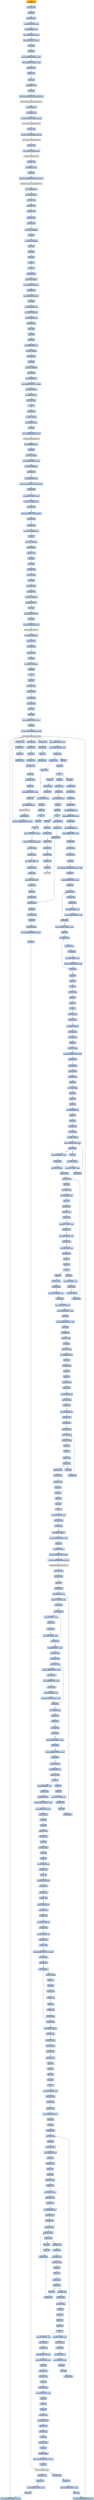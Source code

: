 digraph G {
node[shape=rectangle,style=filled,fillcolor=lightsteelblue,color=lightsteelblue]
bgcolor="transparent"
a0x00413669call_0x004171bf[label="start\ncall 0x004171bf",color="lightgrey",fillcolor="orange"];
a0x004171bfmovl_edi_edi[label="0x004171bf\nmovl %edi, %edi"];
a0x004171c1pushl_ebp[label="0x004171c1\npushl %ebp"];
a0x004171c2movl_esp_ebp[label="0x004171c2\nmovl %esp, %ebp"];
a0x004171c4subl_0x10UINT8_esp[label="0x004171c4\nsubl $0x10<UINT8>, %esp"];
a0x004171c7movl_0x004063b8_eax[label="0x004171c7\nmovl 0x004063b8, %eax"];
a0x004171ccandl_0x0UINT8__8ebp_[label="0x004171cc\nandl $0x0<UINT8>, -8(%ebp)"];
a0x004171d0andl_0x0UINT8__4ebp_[label="0x004171d0\nandl $0x0<UINT8>, -4(%ebp)"];
a0x004171d4pushl_ebx[label="0x004171d4\npushl %ebx"];
a0x004171d5pushl_edi[label="0x004171d5\npushl %edi"];
a0x004171d6movl_0xbb40e64eUINT32_edi[label="0x004171d6\nmovl $0xbb40e64e<UINT32>, %edi"];
a0x004171dbmovl_0xffff0000UINT32_ebx[label="0x004171db\nmovl $0xffff0000<UINT32>, %ebx"];
a0x004171e0cmpl_edi_eax[label="0x004171e0\ncmpl %edi, %eax"];
a0x004171e2je_0x004171f1[label="0x004171e2\nje 0x004171f1"];
a0x004171f1pushl_esi[label="0x004171f1\npushl %esi"];
a0x004171f2leal__8ebp__eax[label="0x004171f2\nleal -8(%ebp), %eax"];
a0x004171f5pushl_eax[label="0x004171f5\npushl %eax"];
a0x004171f6call_GetSystemTimeAsFileTime_kernel32_dll[label="0x004171f6\ncall GetSystemTimeAsFileTime@kernel32.dll"];
GetSystemTimeAsFileTime_kernel32_dll[label="GetSystemTimeAsFileTime@kernel32.dll",color="lightgrey",fillcolor="lightgrey"];
a0x004171fcmovl__4ebp__esi[label="0x004171fc\nmovl -4(%ebp), %esi"];
a0x004171ffxorl__8ebp__esi[label="0x004171ff\nxorl -8(%ebp), %esi"];
a0x00417202call_GetCurrentProcessId_kernel32_dll[label="0x00417202\ncall GetCurrentProcessId@kernel32.dll"];
GetCurrentProcessId_kernel32_dll[label="GetCurrentProcessId@kernel32.dll",color="lightgrey",fillcolor="lightgrey"];
a0x00417208xorl_eax_esi[label="0x00417208\nxorl %eax, %esi"];
a0x0041720acall_GetCurrentThreadId_kernel32_dll[label="0x0041720a\ncall GetCurrentThreadId@kernel32.dll"];
GetCurrentThreadId_kernel32_dll[label="GetCurrentThreadId@kernel32.dll",color="lightgrey",fillcolor="lightgrey"];
a0x00417210xorl_eax_esi[label="0x00417210\nxorl %eax, %esi"];
a0x00417212call_GetTickCount_kernel32_dll[label="0x00417212\ncall GetTickCount@kernel32.dll"];
GetTickCount_kernel32_dll[label="GetTickCount@kernel32.dll",color="lightgrey",fillcolor="lightgrey"];
a0x00417218xorl_eax_esi[label="0x00417218\nxorl %eax, %esi"];
a0x0041721aleal__16ebp__eax[label="0x0041721a\nleal -16(%ebp), %eax"];
a0x0041721dpushl_eax[label="0x0041721d\npushl %eax"];
a0x0041721ecall_QueryPerformanceCounter_kernel32_dll[label="0x0041721e\ncall QueryPerformanceCounter@kernel32.dll"];
QueryPerformanceCounter_kernel32_dll[label="QueryPerformanceCounter@kernel32.dll",color="lightgrey",fillcolor="lightgrey"];
a0x00417224movl__12ebp__eax[label="0x00417224\nmovl -12(%ebp), %eax"];
a0x00417227xorl__16ebp__eax[label="0x00417227\nxorl -16(%ebp), %eax"];
a0x0041722axorl_eax_esi[label="0x0041722a\nxorl %eax, %esi"];
a0x0041722ccmpl_edi_esi[label="0x0041722c\ncmpl %edi, %esi"];
a0x0041722ejne_0x00417237[label="0x0041722e\njne 0x00417237"];
a0x00417237testl_esi_ebx[label="0x00417237\ntestl %esi, %ebx"];
a0x00417239jne_0x00417242[label="0x00417239\njne 0x00417242"];
a0x00417242movl_esi_0x004063b8[label="0x00417242\nmovl %esi, 0x004063b8"];
a0x00417248notl_esi[label="0x00417248\nnotl %esi"];
a0x0041724amovl_esi_0x004063bc[label="0x0041724a\nmovl %esi, 0x004063bc"];
a0x00417250popl_esi[label="0x00417250\npopl %esi"];
a0x00417251popl_edi[label="0x00417251\npopl %edi"];
a0x00417252popl_ebx[label="0x00417252\npopl %ebx"];
a0x00417253leave_[label="0x00417253\nleave "];
a0x00417254ret[label="0x00417254\nret"];
a0x0041366ejmp_0x004134eb[label="0x0041366e\njmp 0x004134eb"];
a0x004134ebpushl_0x58UINT8[label="0x004134eb\npushl $0x58<UINT8>"];
a0x004134edpushl_0x403a10UINT32[label="0x004134ed\npushl $0x403a10<UINT32>"];
a0x004134f2call_0x00413674[label="0x004134f2\ncall 0x00413674"];
a0x00413674pushl_0x4136d0UINT32[label="0x00413674\npushl $0x4136d0<UINT32>"];
a0x00413679pushl_fs_0[label="0x00413679\npushl %fs:0"];
a0x00413680movl_0x10esp__eax[label="0x00413680\nmovl 0x10(%esp), %eax"];
a0x00413684movl_ebp_0x10esp_[label="0x00413684\nmovl %ebp, 0x10(%esp)"];
a0x00413688leal_0x10esp__ebp[label="0x00413688\nleal 0x10(%esp), %ebp"];
a0x0041368csubl_eax_esp[label="0x0041368c\nsubl %eax, %esp"];
a0x0041368epushl_ebx[label="0x0041368e\npushl %ebx"];
a0x0041368fpushl_esi[label="0x0041368f\npushl %esi"];
a0x00413690pushl_edi[label="0x00413690\npushl %edi"];
a0x00413691movl_0x004063b8_eax[label="0x00413691\nmovl 0x004063b8, %eax"];
a0x00413696xorl_eax__4ebp_[label="0x00413696\nxorl %eax, -4(%ebp)"];
a0x00413699xorl_ebp_eax[label="0x00413699\nxorl %ebp, %eax"];
a0x0041369bpushl_eax[label="0x0041369b\npushl %eax"];
a0x0041369cmovl_esp__24ebp_[label="0x0041369c\nmovl %esp, -24(%ebp)"];
a0x0041369fpushl__8ebp_[label="0x0041369f\npushl -8(%ebp)"];
a0x004136a2movl__4ebp__eax[label="0x004136a2\nmovl -4(%ebp), %eax"];
a0x004136a5movl_0xfffffffeUINT32__4ebp_[label="0x004136a5\nmovl $0xfffffffe<UINT32>, -4(%ebp)"];
a0x004136acmovl_eax__8ebp_[label="0x004136ac\nmovl %eax, -8(%ebp)"];
a0x004136afleal__16ebp__eax[label="0x004136af\nleal -16(%ebp), %eax"];
a0x004136b2movl_eax_fs_0[label="0x004136b2\nmovl %eax, %fs:0"];
a0x004136b8ret[label="0x004136b8\nret"];
a0x004134f7xorl_esi_esi[label="0x004134f7\nxorl %esi, %esi"];
a0x004134f9movl_esi__4ebp_[label="0x004134f9\nmovl %esi, -4(%ebp)"];
a0x004134fcleal__104ebp__eax[label="0x004134fc\nleal -104(%ebp), %eax"];
a0x004134ffpushl_eax[label="0x004134ff\npushl %eax"];
a0x00413500call_GetStartupInfoA_kernel32_dll[label="0x00413500\ncall GetStartupInfoA@kernel32.dll"];
GetStartupInfoA_kernel32_dll[label="GetStartupInfoA@kernel32.dll",color="lightgrey",fillcolor="lightgrey"];
a0x00413506pushl_0xfffffffeUINT8[label="0x00413506\npushl $0xfffffffe<UINT8>"];
a0x00413508popl_edi[label="0x00413508\npopl %edi"];
a0x00413509movl_edi__4ebp_[label="0x00413509\nmovl %edi, -4(%ebp)"];
a0x0041350cmovl_0x5a4dUINT32_eax[label="0x0041350c\nmovl $0x5a4d<UINT32>, %eax"];
a0x00413511cmpw_ax_0x00400000[label="0x00413511\ncmpw %ax, 0x00400000"];
a0x00413518jne_0x00413552[label="0x00413518\njne 0x00413552"];
a0x0041351amovl_0x0040003c_eax[label="0x0041351a\nmovl 0x0040003c, %eax"];
a0x0041351fcmpl_0x4550UINT32_0x400000eax_[label="0x0041351f\ncmpl $0x4550<UINT32>, 0x400000(%eax)"];
a0x00413529jne_0x00413552[label="0x00413529\njne 0x00413552"];
a0x0041352bmovl_0x10bUINT32_ecx[label="0x0041352b\nmovl $0x10b<UINT32>, %ecx"];
a0x00413530cmpw_cx_0x400018eax_[label="0x00413530\ncmpw %cx, 0x400018(%eax)"];
a0x00413537jne_0x00413552[label="0x00413537\njne 0x00413552"];
a0x00413539cmpl_0xeUINT8_0x400074eax_[label="0x00413539\ncmpl $0xe<UINT8>, 0x400074(%eax)"];
a0x00413540jbe_0x00413552[label="0x00413540\njbe 0x00413552"];
a0x00413542xorl_ecx_ecx[label="0x00413542\nxorl %ecx, %ecx"];
a0x00413544cmpl_esi_0x4000e8eax_[label="0x00413544\ncmpl %esi, 0x4000e8(%eax)"];
a0x0041354asetne_cl[label="0x0041354a\nsetne %cl"];
a0x0041354dmovl_ecx__28ebp_[label="0x0041354d\nmovl %ecx, -28(%ebp)"];
a0x00413550jmp_0x00413555[label="0x00413550\njmp 0x00413555"];
a0x00413555xorl_ebx_ebx[label="0x00413555\nxorl %ebx, %ebx"];
a0x00413557incl_ebx[label="0x00413557\nincl %ebx"];
a0x00413558pushl_ebx[label="0x00413558\npushl %ebx"];
a0x00413559call_0x00413ada[label="0x00413559\ncall 0x00413ada"];
a0x00413adamovl_edi_edi[label="0x00413ada\nmovl %edi, %edi"];
a0x00413adcpushl_ebp[label="0x00413adc\npushl %ebp"];
a0x00413addmovl_esp_ebp[label="0x00413add\nmovl %esp, %ebp"];
a0x00413adfxorl_eax_eax[label="0x00413adf\nxorl %eax, %eax"];
a0x00413ae1cmpl_eax_0x8ebp_[label="0x00413ae1\ncmpl %eax, 0x8(%ebp)"];
a0x00413ae4pushl_0x0UINT8[label="0x00413ae4\npushl $0x0<UINT8>"];
a0x00413ae6sete_al[label="0x00413ae6\nsete %al"];
a0x00413ae9pushl_0x1000UINT32[label="0x00413ae9\npushl $0x1000<UINT32>"];
a0x00413aeepushl_eax[label="0x00413aee\npushl %eax"];
a0x00413aefcall_HeapCreate_kernel32_dll[label="0x00413aef\ncall HeapCreate@kernel32.dll"];
HeapCreate_kernel32_dll[label="HeapCreate@kernel32.dll",color="lightgrey",fillcolor="lightgrey"];
a0x00413af5movl_eax_0x0041b0b4[label="0x00413af5\nmovl %eax, 0x0041b0b4"];
a0x00413afatestl_eax_eax[label="0x00413afa\ntestl %eax, %eax"];
a0x00413afcjne_0x00413b00[label="0x00413afc\njne 0x00413b00"];
a0x00413b00xorl_eax_eax[label="0x00413b00\nxorl %eax, %eax"];
a0x00413b02incl_eax[label="0x00413b02\nincl %eax"];
a0x00413b03movl_eax_0x0041bd90[label="0x00413b03\nmovl %eax, 0x0041bd90"];
a0x00413b08popl_ebp[label="0x00413b08\npopl %ebp"];
a0x00413b09ret[label="0x00413b09\nret"];
a0x0041355epopl_ecx[label="0x0041355e\npopl %ecx"];
a0x0041355ftestl_eax_eax[label="0x0041355f\ntestl %eax, %eax"];
a0x00413561jne_0x0041356b[label="0x00413561\njne 0x0041356b"];
a0x0041356bcall_0x00415b23[label="0x0041356b\ncall 0x00415b23"];
a0x00415b23movl_edi_edi[label="0x00415b23\nmovl %edi, %edi"];
a0x00415b25pushl_esi[label="0x00415b25\npushl %esi"];
a0x00415b26pushl_edi[label="0x00415b26\npushl %edi"];
a0x00415b27movl_0x401aacUINT32_esi[label="0x00415b27\nmovl $0x401aac<UINT32>, %esi"];
a0x00415b2cpushl_esi[label="0x00415b2c\npushl %esi"];
a0x00415b2dcall_GetModuleHandleW_kernel32_dll[label="0x00415b2d\ncall GetModuleHandleW@kernel32.dll"];
GetModuleHandleW_kernel32_dll[label="GetModuleHandleW@kernel32.dll",color="lightgrey",fillcolor="lightgrey"];
a0x00415b33testl_eax_eax[label="0x00415b33\ntestl %eax, %eax"];
a0x00415b35jne_0x00415b3e[label="0x00415b35\njne 0x00415b3e"];
a0x00415b37pushl_esi[label="0x00415b37\npushl %esi"];
a0x00415b38call_0x0041477d[label="0x00415b38\ncall 0x0041477d"];
a0x0041477dmovl_edi_edi[label="0x0041477d\nmovl %edi, %edi"];
a0x0041477fpushl_ebp[label="0x0041477f\npushl %ebp"];
a0x00414780movl_esp_ebp[label="0x00414780\nmovl %esp, %ebp"];
a0x00414782pushl_edi[label="0x00414782\npushl %edi"];
a0x00414783movl_0x3e8UINT32_edi[label="0x00414783\nmovl $0x3e8<UINT32>, %edi"];
a0x00414788pushl_edi[label="0x00414788\npushl %edi"];
a0x00414789call_Sleep_kernel32_dll[label="0x00414789\ncall Sleep@kernel32.dll"];
Sleep_kernel32_dll[label="Sleep@kernel32.dll",color="lightgrey",fillcolor="lightgrey"];
a0x0041478fpushl_0x8ebp_[label="0x0041478f\npushl 0x8(%ebp)"];
a0x00414792call_GetModuleHandleW_kernel32_dll[label="0x00414792\ncall GetModuleHandleW@kernel32.dll"];
a0x00414798addl_0x3e8UINT32_edi[label="0x00414798\naddl $0x3e8<UINT32>, %edi"];
a0x0041479ecmpl_0xea60UINT32_edi[label="0x0041479e\ncmpl $0xea60<UINT32>, %edi"];
a0x004147a4ja_0x004147aa[label="0x004147a4\nja 0x004147aa"];
a0x004147a6testl_eax_eax[label="0x004147a6\ntestl %eax, %eax"];
a0x004147a8je_0x00414788[label="0x004147a8\nje 0x00414788"];
a0x004147aapopl_edi[label="0x004147aa\npopl %edi"];
a0x004147abpopl_ebp[label="0x004147ab\npopl %ebp"];
a0x004147acret[label="0x004147ac\nret"];
a0x00415b3dpopl_ecx[label="0x00415b3d\npopl %ecx"];
a0x00415b3emovl_eax_edi[label="0x00415b3e\nmovl %eax, %edi"];
a0x00415b40testl_edi_edi[label="0x00415b40\ntestl %edi, %edi"];
a0x00415b42je_0x00415ca6[label="0x00415b42\nje 0x00415ca6"];
a0x00415ca6call_0x0041583d[label="0x00415ca6\ncall 0x0041583d"];
a0x0041583dmovl_0x004069d8_eax[label="0x0041583d\nmovl 0x004069d8, %eax"];
a0x00415842cmpl_0xffffffffUINT8_eax[label="0x00415842\ncmpl $0xffffffff<UINT8>, %eax"];
a0x00415845je_0x0041585d[label="0x00415845\nje 0x0041585d"];
a0x0041585dmovl_0x004069dc_eax[label="0x0041585d\nmovl 0x004069dc, %eax"];
a0x00415862cmpl_0xffffffffUINT8_eax[label="0x00415862\ncmpl $0xffffffff<UINT8>, %eax"];
a0x00415865je_0x00415875[label="0x00415865\nje 0x00415875"];
a0x00415875jmp_0x00413b55[label="0x00415875\njmp 0x00413b55"];
a0x00413b55movl_edi_edi[label="0x00413b55\nmovl %edi, %edi"];
a0x00413b57pushl_ebx[label="0x00413b57\npushl %ebx"];
a0x00413b58movl_DeleteCriticalSection_kernel32_dll_ebx[label="0x00413b58\nmovl DeleteCriticalSection@kernel32.dll, %ebx"];
a0x00413b5epushl_esi[label="0x00413b5e\npushl %esi"];
a0x00413b5fmovl_0x4061d8UINT32_esi[label="0x00413b5f\nmovl $0x4061d8<UINT32>, %esi"];
a0x00413b64pushl_edi[label="0x00413b64\npushl %edi"];
a0x00413b65movl_esi__edi[label="0x00413b65\nmovl (%esi), %edi"];
a0x00413b67testl_edi_edi[label="0x00413b67\ntestl %edi, %edi"];
a0x00413b69je_0x00413b7e[label="0x00413b69\nje 0x00413b7e"];
a0x00413b7eaddl_0x8UINT8_esi[label="0x00413b7e\naddl $0x8<UINT8>, %esi"];
a0x00413b81cmpl_0x4062f8UINT32_esi[label="0x00413b81\ncmpl $0x4062f8<UINT32>, %esi"];
a0x00413b87jl_0x00413b65[label="0x00413b87\njl 0x00413b65"];
a0x00413b89movl_0x4061d8UINT32_esi[label="0x00413b89\nmovl $0x4061d8<UINT32>, %esi"];
a0x00413b8epopl_edi[label="0x00413b8e\npopl %edi"];
a0x00413b8fmovl_esi__eax[label="0x00413b8f\nmovl (%esi), %eax"];
a0x00413b91testl_eax_eax[label="0x00413b91\ntestl %eax, %eax"];
a0x00413b93je_0x00413b9e[label="0x00413b93\nje 0x00413b9e"];
a0x00413b9eaddl_0x8UINT8_esi[label="0x00413b9e\naddl $0x8<UINT8>, %esi"];
a0x00413ba1cmpl_0x4062f8UINT32_esi[label="0x00413ba1\ncmpl $0x4062f8<UINT32>, %esi"];
a0x00413ba7jl_0x00413b8f[label="0x00413ba7\njl 0x00413b8f"];
a0x00413ba9popl_esi[label="0x00413ba9\npopl %esi"];
a0x00413baapopl_ebx[label="0x00413baa\npopl %ebx"];
a0x00413babret[label="0x00413bab\nret"];
a0x00415cabxorl_eax_eax[label="0x00415cab\nxorl %eax, %eax"];
a0x00415cadpopl_edi[label="0x00415cad\npopl %edi"];
a0x00415caepopl_esi[label="0x00415cae\npopl %esi"];
a0x00415cafret[label="0x00415caf\nret"];
a0x00413570testl_eax_eax[label="0x00413570\ntestl %eax, %eax"];
a0x00413572jne_0x0041357c[label="0x00413572\njne 0x0041357c"];
a0x00413574pushl_0x10UINT8[label="0x00413574\npushl $0x10<UINT8>"];
a0x00413576call_0x004134c2[label="0x00413576\ncall 0x004134c2"];
a0x004134c2movl_edi_edi[label="0x004134c2\nmovl %edi, %edi"];
a0x004134c4pushl_ebp[label="0x004134c4\npushl %ebp"];
a0x004134c5movl_esp_ebp[label="0x004134c5\nmovl %esp, %ebp"];
a0x004134c7cmpl_0x1UINT8_0x0041b0b0[label="0x004134c7\ncmpl $0x1<UINT8>, 0x0041b0b0"];
a0x004134cejne_0x004134d5[label="0x004134ce\njne 0x004134d5"];
a0x004134d5pushl_0x8ebp_[label="0x004134d5\npushl 0x8(%ebp)"];
a0x004134d8call_0x00414ab5[label="0x004134d8\ncall 0x00414ab5"];
a0x00414ab5movl_edi_edi[label="0x00414ab5\nmovl %edi, %edi"];
a0x00414ab7pushl_ebp[label="0x00414ab7\npushl %ebp"];
a0x00414ab8movl_esp_ebp[label="0x00414ab8\nmovl %esp, %ebp"];
a0x00414abapushl_ecx[label="0x00414aba\npushl %ecx"];
a0x00414abbpushl_ecx[label="0x00414abb\npushl %ecx"];
a0x00414abcpushl_ebx[label="0x00414abc\npushl %ebx"];
a0x00414abdmovl_0x8ebp__ebx[label="0x00414abd\nmovl 0x8(%ebp), %ebx"];
a0x00414ac0pushl_esi[label="0x00414ac0\npushl %esi"];
a0x00414ac1pushl_edi[label="0x00414ac1\npushl %edi"];
a0x00414ac2xorl_esi_esi[label="0x00414ac2\nxorl %esi, %esi"];
a0x00414ac4xorl_edi_edi[label="0x00414ac4\nxorl %edi, %edi"];
a0x00414ac6movl_edi__4ebp_[label="0x00414ac6\nmovl %edi, -4(%ebp)"];
a0x00414ac9cmpl_0x406300edi8__ebx[label="0x00414ac9\ncmpl 0x406300(,%edi,8), %ebx"];
a0x00414ad0je_0x00414adb[label="0x00414ad0\nje 0x00414adb"];
a0x00414ad2incl_edi[label="0x00414ad2\nincl %edi"];
a0x00414ad3movl_edi__4ebp_[label="0x00414ad3\nmovl %edi, -4(%ebp)"];
a0x00414ad6cmpl_0x17UINT8_edi[label="0x00414ad6\ncmpl $0x17<UINT8>, %edi"];
a0x00414ad9jb_0x00414ac9[label="0x00414ad9\njb 0x00414ac9"];
a0x00414adbcmpl_0x17UINT8_edi[label="0x00414adb\ncmpl $0x17<UINT8>, %edi"];
a0x00414adejae_0x00414c5b[label="0x00414ade\njae 0x00414c5b"];
a0x00414ae4pushl_0x3UINT8[label="0x00414ae4\npushl $0x3<UINT8>"];
a0x00414ae6call_0x00417ab7[label="0x00414ae6\ncall 0x00417ab7"];
a0x00417ab7movl_edi_edi[label="0x00417ab7\nmovl %edi, %edi"];
a0x00417ab9pushl_ebp[label="0x00417ab9\npushl %ebp"];
a0x00417abamovl_esp_ebp[label="0x00417aba\nmovl %esp, %ebp"];
a0x00417abcmovl_0x8ebp__ecx[label="0x00417abc\nmovl 0x8(%ebp), %ecx"];
a0x00417abfpushl_esi[label="0x00417abf\npushl %esi"];
a0x00417ac0xorl_esi_esi[label="0x00417ac0\nxorl %esi, %esi"];
a0x00417ac2cmpl_esi_ecx[label="0x00417ac2\ncmpl %esi, %ecx"];
a0x00417ac4jl_0x00417ae4[label="0x00417ac4\njl 0x00417ae4"];
a0x00417ac6cmpl_0x2UINT8_ecx[label="0x00417ac6\ncmpl $0x2<UINT8>, %ecx"];
a0x00417ac9jle_0x00417ad7[label="0x00417ac9\njle 0x00417ad7"];
a0x00417acbcmpl_0x3UINT8_ecx[label="0x00417acb\ncmpl $0x3<UINT8>, %ecx"];
a0x00417acejne_0x00417ae4[label="0x00417ace\njne 0x00417ae4"];
a0x00417ad0movl_0x0041b0b0_eax[label="0x00417ad0\nmovl 0x0041b0b0, %eax"];
a0x00417ad5jmp_0x00417aff[label="0x00417ad5\njmp 0x00417aff"];
a0x00417affpopl_esi[label="0x00417aff\npopl %esi"];
a0x00417b00popl_ebp[label="0x00417b00\npopl %ebp"];
a0x00417b01ret[label="0x00417b01\nret"];
a0x00414aebpopl_ecx[label="0x00414aeb\npopl %ecx"];
a0x00414aeccmpl_0x1UINT8_eax[label="0x00414aec\ncmpl $0x1<UINT8>, %eax"];
a0x00414aefje_0x00414c29[label="0x00414aef\nje 0x00414c29"];
a0x00414af5pushl_0x3UINT8[label="0x00414af5\npushl $0x3<UINT8>"];
a0x00414af7call_0x00417ab7[label="0x00414af7\ncall 0x00417ab7"];
a0x00414afcpopl_ecx[label="0x00414afc\npopl %ecx"];
a0x00414afdtestl_eax_eax[label="0x00414afd\ntestl %eax, %eax"];
a0x00414affjne_0x00414b0e[label="0x00414aff\njne 0x00414b0e"];
a0x00414b0ecmpl_0xfcUINT32_ebx[label="0x00414b0e\ncmpl $0xfc<UINT32>, %ebx"];
a0x00414b14je_0x00414c5b[label="0x00414b14\nje 0x00414c5b"];
a0x00414b1apushl_0x4019f8UINT32[label="0x00414b1a\npushl $0x4019f8<UINT32>"];
a0x00414b1fmovl_0x314UINT32_ebx[label="0x00414b1f\nmovl $0x314<UINT32>, %ebx"];
a0x00414b24pushl_ebx[label="0x00414b24\npushl %ebx"];
a0x00414b25movl_0x41b240UINT32_edi[label="0x00414b25\nmovl $0x41b240<UINT32>, %edi"];
a0x00414b2apushl_edi[label="0x00414b2a\npushl %edi"];
a0x00414b2bcall_0x00417a4f[label="0x00414b2b\ncall 0x00417a4f"];
a0x00417a4fmovl_edi_edi[label="0x00417a4f\nmovl %edi, %edi"];
a0x00417a51pushl_ebp[label="0x00417a51\npushl %ebp"];
a0x00417a52movl_esp_ebp[label="0x00417a52\nmovl %esp, %ebp"];
a0x00417a54movl_0x8ebp__ecx[label="0x00417a54\nmovl 0x8(%ebp), %ecx"];
a0x00417a57pushl_ebx[label="0x00417a57\npushl %ebx"];
a0x00417a58xorl_ebx_ebx[label="0x00417a58\nxorl %ebx, %ebx"];
a0x00417a5apushl_esi[label="0x00417a5a\npushl %esi"];
a0x00417a5bpushl_edi[label="0x00417a5b\npushl %edi"];
a0x00417a5ccmpl_ebx_ecx[label="0x00417a5c\ncmpl %ebx, %ecx"];
a0x00417a5eje_0x00417a67[label="0x00417a5e\nje 0x00417a67"];
a0x00417a60movl_0xcebp__edi[label="0x00417a60\nmovl 0xc(%ebp), %edi"];
a0x00417a63cmpl_ebx_edi[label="0x00417a63\ncmpl %ebx, %edi"];
a0x00417a65ja_0x00417a82[label="0x00417a65\nja 0x00417a82"];
a0x00417a82movl_0x10ebp__esi[label="0x00417a82\nmovl 0x10(%ebp), %esi"];
a0x00417a85cmpl_ebx_esi[label="0x00417a85\ncmpl %ebx, %esi"];
a0x00417a87jne_0x00417a8d[label="0x00417a87\njne 0x00417a8d"];
a0x00417a8dmovl_ecx_edx[label="0x00417a8d\nmovl %ecx, %edx"];
a0x00417a8fmovb_esi__al[label="0x00417a8f\nmovb (%esi), %al"];
a0x00417a91movb_al_edx_[label="0x00417a91\nmovb %al, (%edx)"];
a0x00417a93incl_edx[label="0x00417a93\nincl %edx"];
a0x00417a94incl_esi[label="0x00417a94\nincl %esi"];
a0x00417a95cmpb_bl_al[label="0x00417a95\ncmpb %bl, %al"];
a0x00417a97je_0x00417a9c[label="0x00417a97\nje 0x00417a9c"];
a0x00417a99decl_edi[label="0x00417a99\ndecl %edi"];
a0x00417a9ajne_0x00417a8f[label="0x00417a9a\njne 0x00417a8f"];
a0x00417a9ccmpl_ebx_edi[label="0x00417a9c\ncmpl %ebx, %edi"];
a0x00417a9ejne_0x00417ab0[label="0x00417a9e\njne 0x00417ab0"];
a0x00417ab0xorl_eax_eax[label="0x00417ab0\nxorl %eax, %eax"];
a0x00417ab2popl_edi[label="0x00417ab2\npopl %edi"];
a0x00417ab3popl_esi[label="0x00417ab3\npopl %esi"];
a0x00417ab4popl_ebx[label="0x00417ab4\npopl %ebx"];
a0x00417ab5popl_ebp[label="0x00417ab5\npopl %ebp"];
a0x00417ab6ret[label="0x00417ab6\nret"];
a0x00414b30addl_0xcUINT8_esp[label="0x00414b30\naddl $0xc<UINT8>, %esp"];
a0x00414b33testl_eax_eax[label="0x00414b33\ntestl %eax, %eax"];
a0x00414b35je_0x00414b44[label="0x00414b35\nje 0x00414b44"];
a0x00414b44pushl_0x104UINT32[label="0x00414b44\npushl $0x104<UINT32>"];
a0x00414b49movl_0x41b259UINT32_esi[label="0x00414b49\nmovl $0x41b259<UINT32>, %esi"];
a0x00414b4epushl_esi[label="0x00414b4e\npushl %esi"];
a0x00414b4fpushl_0x0UINT8[label="0x00414b4f\npushl $0x0<UINT8>"];
a0x00414b51movb_0x0UINT8_0x0041b35d[label="0x00414b51\nmovb $0x0<UINT8>, 0x0041b35d"];
a0x00414b58call_GetModuleFileNameA_kernel32_dll[label="0x00414b58\ncall GetModuleFileNameA@kernel32.dll"];
GetModuleFileNameA_kernel32_dll[label="GetModuleFileNameA@kernel32.dll",color="lightgrey",fillcolor="lightgrey"];
a0x00414b5etestl_eax_eax[label="0x00414b5e\ntestl %eax, %eax"];
a0x00414b60jne_0x00414b88[label="0x00414b60\njne 0x00414b88"];
a0x00414b88pushl_esi[label="0x00414b88\npushl %esi"];
a0x00414b89call_0x00415cb0[label="0x00414b89\ncall 0x00415cb0"];
a0x00415cb0movl_0x4esp__ecx[label="0x00415cb0\nmovl 0x4(%esp), %ecx"];
a0x00415cb4testl_0x3UINT32_ecx[label="0x00415cb4\ntestl $0x3<UINT32>, %ecx"];
a0x00415cbaje_0x00415ce0[label="0x00415cba\nje 0x00415ce0"];
a0x00415cbcmovb_ecx__al[label="0x00415cbc\nmovb (%ecx), %al"];
a0x00415cbeaddl_0x1UINT8_ecx[label="0x00415cbe\naddl $0x1<UINT8>, %ecx"];
a0x00415cc1testb_al_al[label="0x00415cc1\ntestb %al, %al"];
a0x00415cc3je_0x00415d13[label="0x00415cc3\nje 0x00415d13"];
a0x00415cc5testl_0x3UINT32_ecx[label="0x00415cc5\ntestl $0x3<UINT32>, %ecx"];
a0x00415ccbjne_0x00415cbc[label="0x00415ccb\njne 0x00415cbc"];
a0x00415ccdaddl_0x0UINT32_eax[label="0x00415ccd\naddl $0x0<UINT32>, %eax"];
a0x00415cd2leal_esp__esp[label="0x00415cd2\nleal (%esp), %esp"];
a0x00415cd9leal_esp__esp[label="0x00415cd9\nleal (%esp), %esp"];
a0x00415ce0movl_ecx__eax[label="0x00415ce0\nmovl (%ecx), %eax"];
a0x00415ce2movl_0x7efefeffUINT32_edx[label="0x00415ce2\nmovl $0x7efefeff<UINT32>, %edx"];
a0x00415ce7addl_eax_edx[label="0x00415ce7\naddl %eax, %edx"];
a0x00415ce9xorl_0xffffffffUINT8_eax[label="0x00415ce9\nxorl $0xffffffff<UINT8>, %eax"];
a0x00415cecxorl_edx_eax[label="0x00415cec\nxorl %edx, %eax"];
a0x00415ceeaddl_0x4UINT8_ecx[label="0x00415cee\naddl $0x4<UINT8>, %ecx"];
a0x00415cf1testl_0x81010100UINT32_eax[label="0x00415cf1\ntestl $0x81010100<UINT32>, %eax"];
a0x00415cf6je_0x00415ce0[label="0x00415cf6\nje 0x00415ce0"];
a0x00415cf8movl__4ecx__eax[label="0x00415cf8\nmovl -4(%ecx), %eax"];
a0x00415cfbtestb_al_al[label="0x00415cfb\ntestb %al, %al"];
a0x00415cfdje_0x00415d31[label="0x00415cfd\nje 0x00415d31"];
a0x00415cfftestb_ah_ah[label="0x00415cff\ntestb %ah, %ah"];
a0x00415d01je_0x00415d27[label="0x00415d01\nje 0x00415d27"];
a0x00415d03testl_0xff0000UINT32_eax[label="0x00415d03\ntestl $0xff0000<UINT32>, %eax"];
a0x00415d08je_0x00415d1d[label="0x00415d08\nje 0x00415d1d"];
a0x00415d0atestl_0xff000000UINT32_eax[label="0x00415d0a\ntestl $0xff000000<UINT32>, %eax"];
a0x00415d0fje_0x00415d13[label="0x00415d0f\nje 0x00415d13"];
a0x00415d13leal__1ecx__eax[label="0x00415d13\nleal -1(%ecx), %eax"];
a0x00415d16movl_0x4esp__ecx[label="0x00415d16\nmovl 0x4(%esp), %ecx"];
a0x00415d1asubl_ecx_eax[label="0x00415d1a\nsubl %ecx, %eax"];
a0x00415d1cret[label="0x00415d1c\nret"];
a0x00414b8eincl_eax[label="0x00414b8e\nincl %eax"];
a0x00414b8fpopl_ecx[label="0x00414b8f\npopl %ecx"];
a0x00414b90cmpl_0x3cUINT8_eax[label="0x00414b90\ncmpl $0x3c<UINT8>, %eax"];
a0x00414b93jbe_0x00414bcd[label="0x00414b93\njbe 0x00414bcd"];
a0x00414b95pushl_esi[label="0x00414b95\npushl %esi"];
a0x00414b96call_0x00415cb0[label="0x00414b96\ncall 0x00415cb0"];
a0x00414b9bsubl_0x3bUINT8_esi[label="0x00414b9b\nsubl $0x3b<UINT8>, %esi"];
a0x00414b9eaddl_esi_eax[label="0x00414b9e\naddl %esi, %eax"];
a0x00414ba0pushl_0x3UINT8[label="0x00414ba0\npushl $0x3<UINT8>"];
a0x00414ba2movl_0x41b554UINT32_ecx[label="0x00414ba2\nmovl $0x41b554<UINT32>, %ecx"];
a0x00414ba7pushl_0x4019dcUINT32[label="0x00414ba7\npushl $0x4019dc<UINT32>"];
a0x00414bacsubl_eax_ecx[label="0x00414bac\nsubl %eax, %ecx"];
a0x00414baepushl_ecx[label="0x00414bae\npushl %ecx"];
a0x00414bafpushl_eax[label="0x00414baf\npushl %eax"];
a0x00414bb0call_0x0041799a[label="0x00414bb0\ncall 0x0041799a"];
a0x0041799amovl_edi_edi[label="0x0041799a\nmovl %edi, %edi"];
a0x0041799cpushl_ebp[label="0x0041799c\npushl %ebp"];
a0x0041799dmovl_esp_ebp[label="0x0041799d\nmovl %esp, %ebp"];
a0x0041799fpushl_ebx[label="0x0041799f\npushl %ebx"];
a0x004179a0pushl_esi[label="0x004179a0\npushl %esi"];
a0x004179a1movl_0x8ebp__esi[label="0x004179a1\nmovl 0x8(%ebp), %esi"];
a0x004179a4xorl_ebx_ebx[label="0x004179a4\nxorl %ebx, %ebx"];
a0x004179a6pushl_edi[label="0x004179a6\npushl %edi"];
a0x004179a7cmpl_ebx_0x14ebp_[label="0x004179a7\ncmpl %ebx, 0x14(%ebp)"];
a0x004179aajne_0x004179bc[label="0x004179aa\njne 0x004179bc"];
a0x004179bccmpl_ebx_esi[label="0x004179bc\ncmpl %ebx, %esi"];
a0x004179beje_0x004179c7[label="0x004179be\nje 0x004179c7"];
a0x004179c0movl_0xcebp__edi[label="0x004179c0\nmovl 0xc(%ebp), %edi"];
a0x004179c3cmpl_ebx_edi[label="0x004179c3\ncmpl %ebx, %edi"];
a0x004179c5ja_0x004179e2[label="0x004179c5\nja 0x004179e2"];
a0x004179e2cmpl_ebx_0x14ebp_[label="0x004179e2\ncmpl %ebx, 0x14(%ebp)"];
a0x004179e5jne_0x004179eb[label="0x004179e5\njne 0x004179eb"];
a0x004179ebmovl_0x10ebp__edx[label="0x004179eb\nmovl 0x10(%ebp), %edx"];
a0x004179eecmpl_ebx_edx[label="0x004179ee\ncmpl %ebx, %edx"];
a0x004179f0jne_0x004179f6[label="0x004179f0\njne 0x004179f6"];
a0x004179f6cmpl_0xffffffffUINT8_0x14ebp_[label="0x004179f6\ncmpl $0xffffffff<UINT8>, 0x14(%ebp)"];
a0x004179famovl_esi_eax[label="0x004179fa\nmovl %esi, %eax"];
a0x004179fcjne_0x00417a0d[label="0x004179fc\njne 0x00417a0d"];
a0x00417a0dmovb_edx__cl[label="0x00417a0d\nmovb (%edx), %cl"];
a0x00417a0fmovb_cl_eax_[label="0x00417a0f\nmovb %cl, (%eax)"];
a0x00417a11incl_eax[label="0x00417a11\nincl %eax"];
a0x00417a12incl_edx[label="0x00417a12\nincl %edx"];
a0x00417a13cmpb_bl_cl[label="0x00417a13\ncmpb %bl, %cl"];
a0x00417a15je_0x00417a1f[label="0x00417a15\nje 0x00417a1f"];
a0x00417a17decl_edi[label="0x00417a17\ndecl %edi"];
a0x00417a18je_0x00417a1f[label="0x00417a18\nje 0x00417a1f"];
a0x00417a1adecl_0x14ebp_[label="0x00417a1a\ndecl 0x14(%ebp)"];
a0x00417a1djne_0x00417a0d[label="0x00417a1d\njne 0x00417a0d"];
a0x00417a1fcmpl_ebx_0x14ebp_[label="0x00417a1f\ncmpl %ebx, 0x14(%ebp)"];
a0x00417a22jne_0x00417a26[label="0x00417a22\njne 0x00417a26"];
a0x00417a24movb_bl_eax_[label="0x00417a24\nmovb %bl, (%eax)"];
a0x00417a26cmpl_ebx_edi[label="0x00417a26\ncmpl %ebx, %edi"];
a0x00417a28jne_0x004179b5[label="0x00417a28\njne 0x004179b5"];
a0x004179b5xorl_eax_eax[label="0x004179b5\nxorl %eax, %eax"];
a0x004179b7popl_edi[label="0x004179b7\npopl %edi"];
a0x004179b8popl_esi[label="0x004179b8\npopl %esi"];
a0x004179b9popl_ebx[label="0x004179b9\npopl %ebx"];
a0x004179bapopl_ebp[label="0x004179ba\npopl %ebp"];
a0x004179bbret[label="0x004179bb\nret"];
a0x00414bb5addl_0x14UINT8_esp[label="0x00414bb5\naddl $0x14<UINT8>, %esp"];
a0x00414bb8testl_eax_eax[label="0x00414bb8\ntestl %eax, %eax"];
a0x00414bbaje_0x00414bcd[label="0x00414bba\nje 0x00414bcd"];
a0x00414bcdxorl_esi_esi[label="0x00414bcd\nxorl %esi, %esi"];
a0x00414bcfpushl_0x4019d8UINT32[label="0x00414bcf\npushl $0x4019d8<UINT32>"];
a0x00414bd4pushl_ebx[label="0x00414bd4\npushl %ebx"];
a0x00414bd5pushl_edi[label="0x00414bd5\npushl %edi"];
a0x00414bd6call_0x00417926[label="0x00414bd6\ncall 0x00417926"];
a0x00417926movl_edi_edi[label="0x00417926\nmovl %edi, %edi"];
a0x00417928pushl_ebp[label="0x00417928\npushl %ebp"];
a0x00417929movl_esp_ebp[label="0x00417929\nmovl %esp, %ebp"];
a0x0041792bmovl_0x8ebp__eax[label="0x0041792b\nmovl 0x8(%ebp), %eax"];
a0x0041792epushl_ebx[label="0x0041792e\npushl %ebx"];
a0x0041792fxorl_ebx_ebx[label="0x0041792f\nxorl %ebx, %ebx"];
a0x00417931pushl_esi[label="0x00417931\npushl %esi"];
a0x00417932pushl_edi[label="0x00417932\npushl %edi"];
a0x00417933cmpl_ebx_eax[label="0x00417933\ncmpl %ebx, %eax"];
a0x00417935je_0x0041793e[label="0x00417935\nje 0x0041793e"];
a0x00417937movl_0xcebp__edi[label="0x00417937\nmovl 0xc(%ebp), %edi"];
a0x0041793acmpl_ebx_edi[label="0x0041793a\ncmpl %ebx, %edi"];
a0x0041793cja_0x00417959[label="0x0041793c\nja 0x00417959"];
a0x00417959movl_0x10ebp__esi[label="0x00417959\nmovl 0x10(%ebp), %esi"];
a0x0041795ccmpl_ebx_esi[label="0x0041795c\ncmpl %ebx, %esi"];
a0x0041795ejne_0x00417964[label="0x0041795e\njne 0x00417964"];
a0x00417964movl_eax_edx[label="0x00417964\nmovl %eax, %edx"];
a0x00417966cmpb_bl_edx_[label="0x00417966\ncmpb %bl, (%edx)"];
a0x00417968je_0x0041796e[label="0x00417968\nje 0x0041796e"];
a0x0041796aincl_edx[label="0x0041796a\nincl %edx"];
a0x0041796bdecl_edi[label="0x0041796b\ndecl %edi"];
a0x0041796cjne_0x00417966[label="0x0041796c\njne 0x00417966"];
a0x0041796ecmpl_ebx_edi[label="0x0041796e\ncmpl %ebx, %edi"];
a0x00417970je_0x00417960[label="0x00417970\nje 0x00417960"];
a0x00417972movb_esi__cl[label="0x00417972\nmovb (%esi), %cl"];
a0x00417974movb_cl_edx_[label="0x00417974\nmovb %cl, (%edx)"];
a0x00417976incl_edx[label="0x00417976\nincl %edx"];
a0x00417977incl_esi[label="0x00417977\nincl %esi"];
a0x00417978cmpb_bl_cl[label="0x00417978\ncmpb %bl, %cl"];
a0x0041797aje_0x0041797f[label="0x0041797a\nje 0x0041797f"];
a0x0041797cdecl_edi[label="0x0041797c\ndecl %edi"];
a0x0041797djne_0x00417972[label="0x0041797d\njne 0x00417972"];
a0x0041797fcmpl_ebx_edi[label="0x0041797f\ncmpl %ebx, %edi"];
a0x00417981jne_0x00417993[label="0x00417981\njne 0x00417993"];
a0x00417993xorl_eax_eax[label="0x00417993\nxorl %eax, %eax"];
a0x00417995popl_edi[label="0x00417995\npopl %edi"];
a0x00417996popl_esi[label="0x00417996\npopl %esi"];
a0x00417997popl_ebx[label="0x00417997\npopl %ebx"];
a0x00417998popl_ebp[label="0x00417998\npopl %ebp"];
a0x00417999ret[label="0x00417999\nret"];
a0x00414bdbaddl_0xcUINT8_esp[label="0x00414bdb\naddl $0xc<UINT8>, %esp"];
a0x00414bdetestl_eax_eax[label="0x00414bde\ntestl %eax, %eax"];
a0x00414be0je_0x00414bef[label="0x00414be0\nje 0x00414bef"];
a0x00414befmovl__4ebp__eax[label="0x00414bef\nmovl -4(%ebp), %eax"];
a0x00414bf2pushl_0x406304eax8_[label="0x00414bf2\npushl 0x406304(,%eax,8)"];
a0x00414bf9pushl_ebx[label="0x00414bf9\npushl %ebx"];
a0x00414bfapushl_edi[label="0x00414bfa\npushl %edi"];
a0x00414bfbcall_0x00417926[label="0x00414bfb\ncall 0x00417926"];
a0x00414c00addl_0xcUINT8_esp[label="0x00414c00\naddl $0xc<UINT8>, %esp"];
a0x00414c03testl_eax_eax[label="0x00414c03\ntestl %eax, %eax"];
a0x00414c05je_0x00414c14[label="0x00414c05\nje 0x00414c14"];
a0x00414c14pushl_0x12010UINT32[label="0x00414c14\npushl $0x12010<UINT32>"];
a0x00414c19pushl_0x4019b0UINT32[label="0x00414c19\npushl $0x4019b0<UINT32>"];
a0x00414c1epushl_edi[label="0x00414c1e\npushl %edi"];
a0x00414c1fcall_0x004177bd[label="0x00414c1f\ncall 0x004177bd"];
a0x004177bdmovl_edi_edi[label="0x004177bd\nmovl %edi, %edi"];
a0x004177bfpushl_ebp[label="0x004177bf\npushl %ebp"];
a0x004177c0movl_esp_ebp[label="0x004177c0\nmovl %esp, %ebp"];
a0x004177c2subl_0x14UINT8_esp[label="0x004177c2\nsubl $0x14<UINT8>, %esp"];
a0x004177c5pushl_ebx[label="0x004177c5\npushl %ebx"];
a0x004177c6pushl_esi[label="0x004177c6\npushl %esi"];
a0x004177c7pushl_edi[label="0x004177c7\npushl %edi"];
a0x004177c8call_0x00415785[label="0x004177c8\ncall 0x00415785"];
a0x00415785pushl_0x0UINT8[label="0x00415785\npushl $0x0<UINT8>"];
a0x00415787call_0x00415713[label="0x00415787\ncall 0x00415713"];
a0x00415713movl_edi_edi[label="0x00415713\nmovl %edi, %edi"];
a0x00415715pushl_ebp[label="0x00415715\npushl %ebp"];
a0x00415716movl_esp_ebp[label="0x00415716\nmovl %esp, %ebp"];
a0x00415718pushl_esi[label="0x00415718\npushl %esi"];
a0x00415719pushl_0x004069dc[label="0x00415719\npushl 0x004069dc"];
a0x0041571fmovl_TlsGetValue_kernel32_dll_esi[label="0x0041571f\nmovl TlsGetValue@kernel32.dll, %esi"];
a0x00415725call_esi[label="0x00415725\ncall %esi"];
TlsGetValue_kernel32_dll[label="TlsGetValue@kernel32.dll",color="lightgrey",fillcolor="lightgrey"];
a0x00415727testl_eax_eax[label="0x00415727\ntestl %eax, %eax"];
a0x00415729je_0x0041574c[label="0x00415729\nje 0x0041574c"];
a0x0041574cmovl_0x401aacUINT32_esi[label="0x0041574c\nmovl $0x401aac<UINT32>, %esi"];
a0x00415751pushl_esi[label="0x00415751\npushl %esi"];
a0x00415752call_GetModuleHandleW_kernel32_dll[label="0x00415752\ncall GetModuleHandleW@kernel32.dll"];
a0x00415758testl_eax_eax[label="0x00415758\ntestl %eax, %eax"];
a0x0041575ajne_0x00415767[label="0x0041575a\njne 0x00415767"];
a0x0041575cpushl_esi[label="0x0041575c\npushl %esi"];
a0x0041575dcall_0x0041477d[label="0x0041575d\ncall 0x0041477d"];
a0x00415762popl_ecx[label="0x00415762\npopl %ecx"];
a0x00415763testl_eax_eax[label="0x00415763\ntestl %eax, %eax"];
a0x00415765je_0x0041577f[label="0x00415765\nje 0x0041577f"];
a0x0041577fmovl_0x8ebp__eax[label="0x0041577f\nmovl 0x8(%ebp), %eax"];
a0x00415782popl_esi[label="0x00415782\npopl %esi"];
a0x00415783popl_ebp[label="0x00415783\npopl %ebp"];
a0x00415784ret[label="0x00415784\nret"];
a0x0041578cpopl_ecx[label="0x0041578c\npopl %ecx"];
a0x0041578dret[label="0x0041578d\nret"];
a0x004177cdandl_0x0UINT8__4ebp_[label="0x004177cd\nandl $0x0<UINT8>, -4(%ebp)"];
a0x004177d1cmpl_0x0UINT8_0x0041b6f4[label="0x004177d1\ncmpl $0x0<UINT8>, 0x0041b6f4"];
a0x004177d8movl_eax_ebx[label="0x004177d8\nmovl %eax, %ebx"];
a0x004177dajne_0x0041786e[label="0x004177da\njne 0x0041786e"];
a0x0041786emovl_0x0041b700_eax[label="0x0041786e\nmovl 0x0041b700, %eax"];
a0x00417873cmpl_ebx_eax[label="0x00417873\ncmpl %ebx, %eax"];
a0x00417875je_0x004178c6[label="0x00417875\nje 0x004178c6"];
a0x00417877cmpl_ebx_0x0041b704[label="0x00417877\ncmpl %ebx, 0x0041b704"];
a0x0041787dje_0x004178c6[label="0x0041787d\nje 0x004178c6"];
a0x0041787fpushl_eax[label="0x0041787f\npushl %eax"];
a0x00417880call_0x0041578e[label="0x00417880\ncall 0x0041578e"];
a0x0041578emovl_edi_edi[label="0x0041578e\nmovl %edi, %edi"];
a0x00415790pushl_ebp[label="0x00415790\npushl %ebp"];
a0x00415791movl_esp_ebp[label="0x00415791\nmovl %esp, %ebp"];
a0x00415793pushl_esi[label="0x00415793\npushl %esi"];
a0x00415794pushl_0x004069dc[label="0x00415794\npushl 0x004069dc"];
a0x0041579amovl_TlsGetValue_kernel32_dll_esi[label="0x0041579a\nmovl TlsGetValue@kernel32.dll, %esi"];
a0x004157a0call_esi[label="0x004157a0\ncall %esi"];
a0x004157a2testl_eax_eax[label="0x004157a2\ntestl %eax, %eax"];
a0x004157a4je_0x004157c7[label="0x004157a4\nje 0x004157c7"];
a0x004157c7movl_0x401aacUINT32_esi[label="0x004157c7\nmovl $0x401aac<UINT32>, %esi"];
a0x004157ccpushl_esi[label="0x004157cc\npushl %esi"];
a0x004157cdcall_GetModuleHandleW_kernel32_dll[label="0x004157cd\ncall GetModuleHandleW@kernel32.dll"];
a0x004157d3testl_eax_eax[label="0x004157d3\ntestl %eax, %eax"];
a0x004157d5jne_0x004157e2[label="0x004157d5\njne 0x004157e2"];
a0x004157d7pushl_esi[label="0x004157d7\npushl %esi"];
a0x004157d8call_0x0041477d[label="0x004157d8\ncall 0x0041477d"];
a0x004157ddpopl_ecx[label="0x004157dd\npopl %ecx"];
a0x004157detestl_eax_eax[label="0x004157de\ntestl %eax, %eax"];
a0x004157e0je_0x004157fa[label="0x004157e0\nje 0x004157fa"];
a0x004157famovl_0x8ebp__eax[label="0x004157fa\nmovl 0x8(%ebp), %eax"];
a0x004157fdpopl_esi[label="0x004157fd\npopl %esi"];
a0x004157fepopl_ebp[label="0x004157fe\npopl %ebp"];
a0x004157ffret[label="0x004157ff\nret"];
a0x00417885pushl_0x0041b704[label="0x00417885\npushl 0x0041b704"];
a0x0041788bmovl_eax_esi[label="0x0041788b\nmovl %eax, %esi"];
a0x0041788dcall_0x0041578e[label="0x0041788d\ncall 0x0041578e"];
a0x00417892popl_ecx[label="0x00417892\npopl %ecx"];
a0x00417893popl_ecx[label="0x00417893\npopl %ecx"];
a0x00417894movl_eax_edi[label="0x00417894\nmovl %eax, %edi"];
a0x00417896testl_esi_esi[label="0x00417896\ntestl %esi, %esi"];
a0x00417898je_0x004178c6[label="0x00417898\nje 0x004178c6"];
a0x0041789atestl_edi_edi[label="0x0041789a\ntestl %edi, %edi"];
a0x0041789cje_0x004178c6[label="0x0041789c\nje 0x004178c6"];
a0x0041789ecall_esi[label="0x0041789e\ncall %esi"];
a0x20511580[label="0x20511580",color="lightgrey",fillcolor="lightgrey"];
a0x00413669call_0x004171bf -> a0x004171bfmovl_edi_edi [color="#000000"];
a0x004171bfmovl_edi_edi -> a0x004171c1pushl_ebp [color="#000000"];
a0x004171c1pushl_ebp -> a0x004171c2movl_esp_ebp [color="#000000"];
a0x004171c2movl_esp_ebp -> a0x004171c4subl_0x10UINT8_esp [color="#000000"];
a0x004171c4subl_0x10UINT8_esp -> a0x004171c7movl_0x004063b8_eax [color="#000000"];
a0x004171c7movl_0x004063b8_eax -> a0x004171ccandl_0x0UINT8__8ebp_ [color="#000000"];
a0x004171ccandl_0x0UINT8__8ebp_ -> a0x004171d0andl_0x0UINT8__4ebp_ [color="#000000"];
a0x004171d0andl_0x0UINT8__4ebp_ -> a0x004171d4pushl_ebx [color="#000000"];
a0x004171d4pushl_ebx -> a0x004171d5pushl_edi [color="#000000"];
a0x004171d5pushl_edi -> a0x004171d6movl_0xbb40e64eUINT32_edi [color="#000000"];
a0x004171d6movl_0xbb40e64eUINT32_edi -> a0x004171dbmovl_0xffff0000UINT32_ebx [color="#000000"];
a0x004171dbmovl_0xffff0000UINT32_ebx -> a0x004171e0cmpl_edi_eax [color="#000000"];
a0x004171e0cmpl_edi_eax -> a0x004171e2je_0x004171f1 [color="#000000"];
a0x004171e2je_0x004171f1 -> a0x004171f1pushl_esi [color="#000000",label="T"];
a0x004171f1pushl_esi -> a0x004171f2leal__8ebp__eax [color="#000000"];
a0x004171f2leal__8ebp__eax -> a0x004171f5pushl_eax [color="#000000"];
a0x004171f5pushl_eax -> a0x004171f6call_GetSystemTimeAsFileTime_kernel32_dll [color="#000000"];
a0x004171f6call_GetSystemTimeAsFileTime_kernel32_dll -> GetSystemTimeAsFileTime_kernel32_dll [color="#000000"];
GetSystemTimeAsFileTime_kernel32_dll -> a0x004171fcmovl__4ebp__esi [color="#000000"];
a0x004171fcmovl__4ebp__esi -> a0x004171ffxorl__8ebp__esi [color="#000000"];
a0x004171ffxorl__8ebp__esi -> a0x00417202call_GetCurrentProcessId_kernel32_dll [color="#000000"];
a0x00417202call_GetCurrentProcessId_kernel32_dll -> GetCurrentProcessId_kernel32_dll [color="#000000"];
GetCurrentProcessId_kernel32_dll -> a0x00417208xorl_eax_esi [color="#000000"];
a0x00417208xorl_eax_esi -> a0x0041720acall_GetCurrentThreadId_kernel32_dll [color="#000000"];
a0x0041720acall_GetCurrentThreadId_kernel32_dll -> GetCurrentThreadId_kernel32_dll [color="#000000"];
GetCurrentThreadId_kernel32_dll -> a0x00417210xorl_eax_esi [color="#000000"];
a0x00417210xorl_eax_esi -> a0x00417212call_GetTickCount_kernel32_dll [color="#000000"];
a0x00417212call_GetTickCount_kernel32_dll -> GetTickCount_kernel32_dll [color="#000000"];
GetTickCount_kernel32_dll -> a0x00417218xorl_eax_esi [color="#000000"];
a0x00417218xorl_eax_esi -> a0x0041721aleal__16ebp__eax [color="#000000"];
a0x0041721aleal__16ebp__eax -> a0x0041721dpushl_eax [color="#000000"];
a0x0041721dpushl_eax -> a0x0041721ecall_QueryPerformanceCounter_kernel32_dll [color="#000000"];
a0x0041721ecall_QueryPerformanceCounter_kernel32_dll -> QueryPerformanceCounter_kernel32_dll [color="#000000"];
QueryPerformanceCounter_kernel32_dll -> a0x00417224movl__12ebp__eax [color="#000000"];
a0x00417224movl__12ebp__eax -> a0x00417227xorl__16ebp__eax [color="#000000"];
a0x00417227xorl__16ebp__eax -> a0x0041722axorl_eax_esi [color="#000000"];
a0x0041722axorl_eax_esi -> a0x0041722ccmpl_edi_esi [color="#000000"];
a0x0041722ccmpl_edi_esi -> a0x0041722ejne_0x00417237 [color="#000000"];
a0x0041722ejne_0x00417237 -> a0x00417237testl_esi_ebx [color="#000000",label="T"];
a0x00417237testl_esi_ebx -> a0x00417239jne_0x00417242 [color="#000000"];
a0x00417239jne_0x00417242 -> a0x00417242movl_esi_0x004063b8 [color="#000000",label="T"];
a0x00417242movl_esi_0x004063b8 -> a0x00417248notl_esi [color="#000000"];
a0x00417248notl_esi -> a0x0041724amovl_esi_0x004063bc [color="#000000"];
a0x0041724amovl_esi_0x004063bc -> a0x00417250popl_esi [color="#000000"];
a0x00417250popl_esi -> a0x00417251popl_edi [color="#000000"];
a0x00417251popl_edi -> a0x00417252popl_ebx [color="#000000"];
a0x00417252popl_ebx -> a0x00417253leave_ [color="#000000"];
a0x00417253leave_ -> a0x00417254ret [color="#000000"];
a0x00417254ret -> a0x0041366ejmp_0x004134eb [color="#000000"];
a0x0041366ejmp_0x004134eb -> a0x004134ebpushl_0x58UINT8 [color="#000000"];
a0x004134ebpushl_0x58UINT8 -> a0x004134edpushl_0x403a10UINT32 [color="#000000"];
a0x004134edpushl_0x403a10UINT32 -> a0x004134f2call_0x00413674 [color="#000000"];
a0x004134f2call_0x00413674 -> a0x00413674pushl_0x4136d0UINT32 [color="#000000"];
a0x00413674pushl_0x4136d0UINT32 -> a0x00413679pushl_fs_0 [color="#000000"];
a0x00413679pushl_fs_0 -> a0x00413680movl_0x10esp__eax [color="#000000"];
a0x00413680movl_0x10esp__eax -> a0x00413684movl_ebp_0x10esp_ [color="#000000"];
a0x00413684movl_ebp_0x10esp_ -> a0x00413688leal_0x10esp__ebp [color="#000000"];
a0x00413688leal_0x10esp__ebp -> a0x0041368csubl_eax_esp [color="#000000"];
a0x0041368csubl_eax_esp -> a0x0041368epushl_ebx [color="#000000"];
a0x0041368epushl_ebx -> a0x0041368fpushl_esi [color="#000000"];
a0x0041368fpushl_esi -> a0x00413690pushl_edi [color="#000000"];
a0x00413690pushl_edi -> a0x00413691movl_0x004063b8_eax [color="#000000"];
a0x00413691movl_0x004063b8_eax -> a0x00413696xorl_eax__4ebp_ [color="#000000"];
a0x00413696xorl_eax__4ebp_ -> a0x00413699xorl_ebp_eax [color="#000000"];
a0x00413699xorl_ebp_eax -> a0x0041369bpushl_eax [color="#000000"];
a0x0041369bpushl_eax -> a0x0041369cmovl_esp__24ebp_ [color="#000000"];
a0x0041369cmovl_esp__24ebp_ -> a0x0041369fpushl__8ebp_ [color="#000000"];
a0x0041369fpushl__8ebp_ -> a0x004136a2movl__4ebp__eax [color="#000000"];
a0x004136a2movl__4ebp__eax -> a0x004136a5movl_0xfffffffeUINT32__4ebp_ [color="#000000"];
a0x004136a5movl_0xfffffffeUINT32__4ebp_ -> a0x004136acmovl_eax__8ebp_ [color="#000000"];
a0x004136acmovl_eax__8ebp_ -> a0x004136afleal__16ebp__eax [color="#000000"];
a0x004136afleal__16ebp__eax -> a0x004136b2movl_eax_fs_0 [color="#000000"];
a0x004136b2movl_eax_fs_0 -> a0x004136b8ret [color="#000000"];
a0x004136b8ret -> a0x004134f7xorl_esi_esi [color="#000000"];
a0x004134f7xorl_esi_esi -> a0x004134f9movl_esi__4ebp_ [color="#000000"];
a0x004134f9movl_esi__4ebp_ -> a0x004134fcleal__104ebp__eax [color="#000000"];
a0x004134fcleal__104ebp__eax -> a0x004134ffpushl_eax [color="#000000"];
a0x004134ffpushl_eax -> a0x00413500call_GetStartupInfoA_kernel32_dll [color="#000000"];
a0x00413500call_GetStartupInfoA_kernel32_dll -> GetStartupInfoA_kernel32_dll [color="#000000"];
GetStartupInfoA_kernel32_dll -> a0x00413506pushl_0xfffffffeUINT8 [color="#000000"];
a0x00413506pushl_0xfffffffeUINT8 -> a0x00413508popl_edi [color="#000000"];
a0x00413508popl_edi -> a0x00413509movl_edi__4ebp_ [color="#000000"];
a0x00413509movl_edi__4ebp_ -> a0x0041350cmovl_0x5a4dUINT32_eax [color="#000000"];
a0x0041350cmovl_0x5a4dUINT32_eax -> a0x00413511cmpw_ax_0x00400000 [color="#000000"];
a0x00413511cmpw_ax_0x00400000 -> a0x00413518jne_0x00413552 [color="#000000"];
a0x00413518jne_0x00413552 -> a0x0041351amovl_0x0040003c_eax [color="#000000",label="F"];
a0x0041351amovl_0x0040003c_eax -> a0x0041351fcmpl_0x4550UINT32_0x400000eax_ [color="#000000"];
a0x0041351fcmpl_0x4550UINT32_0x400000eax_ -> a0x00413529jne_0x00413552 [color="#000000"];
a0x00413529jne_0x00413552 -> a0x0041352bmovl_0x10bUINT32_ecx [color="#000000",label="F"];
a0x0041352bmovl_0x10bUINT32_ecx -> a0x00413530cmpw_cx_0x400018eax_ [color="#000000"];
a0x00413530cmpw_cx_0x400018eax_ -> a0x00413537jne_0x00413552 [color="#000000"];
a0x00413537jne_0x00413552 -> a0x00413539cmpl_0xeUINT8_0x400074eax_ [color="#000000",label="F"];
a0x00413539cmpl_0xeUINT8_0x400074eax_ -> a0x00413540jbe_0x00413552 [color="#000000"];
a0x00413540jbe_0x00413552 -> a0x00413542xorl_ecx_ecx [color="#000000",label="F"];
a0x00413542xorl_ecx_ecx -> a0x00413544cmpl_esi_0x4000e8eax_ [color="#000000"];
a0x00413544cmpl_esi_0x4000e8eax_ -> a0x0041354asetne_cl [color="#000000"];
a0x0041354asetne_cl -> a0x0041354dmovl_ecx__28ebp_ [color="#000000"];
a0x0041354dmovl_ecx__28ebp_ -> a0x00413550jmp_0x00413555 [color="#000000"];
a0x00413550jmp_0x00413555 -> a0x00413555xorl_ebx_ebx [color="#000000"];
a0x00413555xorl_ebx_ebx -> a0x00413557incl_ebx [color="#000000"];
a0x00413557incl_ebx -> a0x00413558pushl_ebx [color="#000000"];
a0x00413558pushl_ebx -> a0x00413559call_0x00413ada [color="#000000"];
a0x00413559call_0x00413ada -> a0x00413adamovl_edi_edi [color="#000000"];
a0x00413adamovl_edi_edi -> a0x00413adcpushl_ebp [color="#000000"];
a0x00413adcpushl_ebp -> a0x00413addmovl_esp_ebp [color="#000000"];
a0x00413addmovl_esp_ebp -> a0x00413adfxorl_eax_eax [color="#000000"];
a0x00413adfxorl_eax_eax -> a0x00413ae1cmpl_eax_0x8ebp_ [color="#000000"];
a0x00413ae1cmpl_eax_0x8ebp_ -> a0x00413ae4pushl_0x0UINT8 [color="#000000"];
a0x00413ae4pushl_0x0UINT8 -> a0x00413ae6sete_al [color="#000000"];
a0x00413ae6sete_al -> a0x00413ae9pushl_0x1000UINT32 [color="#000000"];
a0x00413ae9pushl_0x1000UINT32 -> a0x00413aeepushl_eax [color="#000000"];
a0x00413aeepushl_eax -> a0x00413aefcall_HeapCreate_kernel32_dll [color="#000000"];
a0x00413aefcall_HeapCreate_kernel32_dll -> HeapCreate_kernel32_dll [color="#000000"];
HeapCreate_kernel32_dll -> a0x00413af5movl_eax_0x0041b0b4 [color="#000000"];
a0x00413af5movl_eax_0x0041b0b4 -> a0x00413afatestl_eax_eax [color="#000000"];
a0x00413afatestl_eax_eax -> a0x00413afcjne_0x00413b00 [color="#000000"];
a0x00413afcjne_0x00413b00 -> a0x00413b00xorl_eax_eax [color="#000000",label="T"];
a0x00413b00xorl_eax_eax -> a0x00413b02incl_eax [color="#000000"];
a0x00413b02incl_eax -> a0x00413b03movl_eax_0x0041bd90 [color="#000000"];
a0x00413b03movl_eax_0x0041bd90 -> a0x00413b08popl_ebp [color="#000000"];
a0x00413b08popl_ebp -> a0x00413b09ret [color="#000000"];
a0x00413b09ret -> a0x0041355epopl_ecx [color="#000000"];
a0x0041355epopl_ecx -> a0x0041355ftestl_eax_eax [color="#000000"];
a0x0041355ftestl_eax_eax -> a0x00413561jne_0x0041356b [color="#000000"];
a0x00413561jne_0x0041356b -> a0x0041356bcall_0x00415b23 [color="#000000",label="T"];
a0x0041356bcall_0x00415b23 -> a0x00415b23movl_edi_edi [color="#000000"];
a0x00415b23movl_edi_edi -> a0x00415b25pushl_esi [color="#000000"];
a0x00415b25pushl_esi -> a0x00415b26pushl_edi [color="#000000"];
a0x00415b26pushl_edi -> a0x00415b27movl_0x401aacUINT32_esi [color="#000000"];
a0x00415b27movl_0x401aacUINT32_esi -> a0x00415b2cpushl_esi [color="#000000"];
a0x00415b2cpushl_esi -> a0x00415b2dcall_GetModuleHandleW_kernel32_dll [color="#000000"];
a0x00415b2dcall_GetModuleHandleW_kernel32_dll -> GetModuleHandleW_kernel32_dll [color="#000000"];
GetModuleHandleW_kernel32_dll -> a0x00415b33testl_eax_eax [color="#000000"];
a0x00415b33testl_eax_eax -> a0x00415b35jne_0x00415b3e [color="#000000"];
a0x00415b35jne_0x00415b3e -> a0x00415b37pushl_esi [color="#000000",label="F"];
a0x00415b37pushl_esi -> a0x00415b38call_0x0041477d [color="#000000"];
a0x00415b38call_0x0041477d -> a0x0041477dmovl_edi_edi [color="#000000"];
a0x0041477dmovl_edi_edi -> a0x0041477fpushl_ebp [color="#000000"];
a0x0041477fpushl_ebp -> a0x00414780movl_esp_ebp [color="#000000"];
a0x00414780movl_esp_ebp -> a0x00414782pushl_edi [color="#000000"];
a0x00414782pushl_edi -> a0x00414783movl_0x3e8UINT32_edi [color="#000000"];
a0x00414783movl_0x3e8UINT32_edi -> a0x00414788pushl_edi [color="#000000"];
a0x00414788pushl_edi -> a0x00414789call_Sleep_kernel32_dll [color="#000000"];
a0x00414789call_Sleep_kernel32_dll -> Sleep_kernel32_dll [color="#000000"];
Sleep_kernel32_dll -> a0x0041478fpushl_0x8ebp_ [color="#000000"];
a0x0041478fpushl_0x8ebp_ -> a0x00414792call_GetModuleHandleW_kernel32_dll [color="#000000"];
a0x00414792call_GetModuleHandleW_kernel32_dll -> GetModuleHandleW_kernel32_dll [color="#000000"];
GetModuleHandleW_kernel32_dll -> a0x00414798addl_0x3e8UINT32_edi [color="#000000"];
a0x00414798addl_0x3e8UINT32_edi -> a0x0041479ecmpl_0xea60UINT32_edi [color="#000000"];
a0x0041479ecmpl_0xea60UINT32_edi -> a0x004147a4ja_0x004147aa [color="#000000"];
a0x004147a4ja_0x004147aa -> a0x004147a6testl_eax_eax [color="#000000",label="F"];
a0x004147a6testl_eax_eax -> a0x004147a8je_0x00414788 [color="#000000"];
a0x004147a8je_0x00414788 -> a0x00414788pushl_edi [color="#000000",label="T"];
a0x004147a4ja_0x004147aa -> a0x004147aapopl_edi [color="#000000",label="T"];
a0x004147aapopl_edi -> a0x004147abpopl_ebp [color="#000000"];
a0x004147abpopl_ebp -> a0x004147acret [color="#000000"];
a0x004147acret -> a0x00415b3dpopl_ecx [color="#000000"];
a0x00415b3dpopl_ecx -> a0x00415b3emovl_eax_edi [color="#000000"];
a0x00415b3emovl_eax_edi -> a0x00415b40testl_edi_edi [color="#000000"];
a0x00415b40testl_edi_edi -> a0x00415b42je_0x00415ca6 [color="#000000"];
a0x00415b42je_0x00415ca6 -> a0x00415ca6call_0x0041583d [color="#000000",label="T"];
a0x00415ca6call_0x0041583d -> a0x0041583dmovl_0x004069d8_eax [color="#000000"];
a0x0041583dmovl_0x004069d8_eax -> a0x00415842cmpl_0xffffffffUINT8_eax [color="#000000"];
a0x00415842cmpl_0xffffffffUINT8_eax -> a0x00415845je_0x0041585d [color="#000000"];
a0x00415845je_0x0041585d -> a0x0041585dmovl_0x004069dc_eax [color="#000000",label="T"];
a0x0041585dmovl_0x004069dc_eax -> a0x00415862cmpl_0xffffffffUINT8_eax [color="#000000"];
a0x00415862cmpl_0xffffffffUINT8_eax -> a0x00415865je_0x00415875 [color="#000000"];
a0x00415865je_0x00415875 -> a0x00415875jmp_0x00413b55 [color="#000000",label="T"];
a0x00415875jmp_0x00413b55 -> a0x00413b55movl_edi_edi [color="#000000"];
a0x00413b55movl_edi_edi -> a0x00413b57pushl_ebx [color="#000000"];
a0x00413b57pushl_ebx -> a0x00413b58movl_DeleteCriticalSection_kernel32_dll_ebx [color="#000000"];
a0x00413b58movl_DeleteCriticalSection_kernel32_dll_ebx -> a0x00413b5epushl_esi [color="#000000"];
a0x00413b5epushl_esi -> a0x00413b5fmovl_0x4061d8UINT32_esi [color="#000000"];
a0x00413b5fmovl_0x4061d8UINT32_esi -> a0x00413b64pushl_edi [color="#000000"];
a0x00413b64pushl_edi -> a0x00413b65movl_esi__edi [color="#000000"];
a0x00413b65movl_esi__edi -> a0x00413b67testl_edi_edi [color="#000000"];
a0x00413b67testl_edi_edi -> a0x00413b69je_0x00413b7e [color="#000000"];
a0x00413b69je_0x00413b7e -> a0x00413b7eaddl_0x8UINT8_esi [color="#000000",label="T"];
a0x00413b7eaddl_0x8UINT8_esi -> a0x00413b81cmpl_0x4062f8UINT32_esi [color="#000000"];
a0x00413b81cmpl_0x4062f8UINT32_esi -> a0x00413b87jl_0x00413b65 [color="#000000"];
a0x00413b87jl_0x00413b65 -> a0x00413b65movl_esi__edi [color="#000000",label="T"];
a0x00413b87jl_0x00413b65 -> a0x00413b89movl_0x4061d8UINT32_esi [color="#000000",label="F"];
a0x00413b89movl_0x4061d8UINT32_esi -> a0x00413b8epopl_edi [color="#000000"];
a0x00413b8epopl_edi -> a0x00413b8fmovl_esi__eax [color="#000000"];
a0x00413b8fmovl_esi__eax -> a0x00413b91testl_eax_eax [color="#000000"];
a0x00413b91testl_eax_eax -> a0x00413b93je_0x00413b9e [color="#000000"];
a0x00413b93je_0x00413b9e -> a0x00413b9eaddl_0x8UINT8_esi [color="#000000",label="T"];
a0x00413b9eaddl_0x8UINT8_esi -> a0x00413ba1cmpl_0x4062f8UINT32_esi [color="#000000"];
a0x00413ba1cmpl_0x4062f8UINT32_esi -> a0x00413ba7jl_0x00413b8f [color="#000000"];
a0x00413ba7jl_0x00413b8f -> a0x00413b8fmovl_esi__eax [color="#000000",label="T"];
a0x00413ba7jl_0x00413b8f -> a0x00413ba9popl_esi [color="#000000",label="F"];
a0x00413ba9popl_esi -> a0x00413baapopl_ebx [color="#000000"];
a0x00413baapopl_ebx -> a0x00413babret [color="#000000"];
a0x00413babret -> a0x00415cabxorl_eax_eax [color="#000000"];
a0x00415cabxorl_eax_eax -> a0x00415cadpopl_edi [color="#000000"];
a0x00415cadpopl_edi -> a0x00415caepopl_esi [color="#000000"];
a0x00415caepopl_esi -> a0x00415cafret [color="#000000"];
a0x00415cafret -> a0x00413570testl_eax_eax [color="#000000"];
a0x00413570testl_eax_eax -> a0x00413572jne_0x0041357c [color="#000000"];
a0x00413572jne_0x0041357c -> a0x00413574pushl_0x10UINT8 [color="#000000",label="F"];
a0x00413574pushl_0x10UINT8 -> a0x00413576call_0x004134c2 [color="#000000"];
a0x00413576call_0x004134c2 -> a0x004134c2movl_edi_edi [color="#000000"];
a0x004134c2movl_edi_edi -> a0x004134c4pushl_ebp [color="#000000"];
a0x004134c4pushl_ebp -> a0x004134c5movl_esp_ebp [color="#000000"];
a0x004134c5movl_esp_ebp -> a0x004134c7cmpl_0x1UINT8_0x0041b0b0 [color="#000000"];
a0x004134c7cmpl_0x1UINT8_0x0041b0b0 -> a0x004134cejne_0x004134d5 [color="#000000"];
a0x004134cejne_0x004134d5 -> a0x004134d5pushl_0x8ebp_ [color="#000000",label="T"];
a0x004134d5pushl_0x8ebp_ -> a0x004134d8call_0x00414ab5 [color="#000000"];
a0x004134d8call_0x00414ab5 -> a0x00414ab5movl_edi_edi [color="#000000"];
a0x00414ab5movl_edi_edi -> a0x00414ab7pushl_ebp [color="#000000"];
a0x00414ab7pushl_ebp -> a0x00414ab8movl_esp_ebp [color="#000000"];
a0x00414ab8movl_esp_ebp -> a0x00414abapushl_ecx [color="#000000"];
a0x00414abapushl_ecx -> a0x00414abbpushl_ecx [color="#000000"];
a0x00414abbpushl_ecx -> a0x00414abcpushl_ebx [color="#000000"];
a0x00414abcpushl_ebx -> a0x00414abdmovl_0x8ebp__ebx [color="#000000"];
a0x00414abdmovl_0x8ebp__ebx -> a0x00414ac0pushl_esi [color="#000000"];
a0x00414ac0pushl_esi -> a0x00414ac1pushl_edi [color="#000000"];
a0x00414ac1pushl_edi -> a0x00414ac2xorl_esi_esi [color="#000000"];
a0x00414ac2xorl_esi_esi -> a0x00414ac4xorl_edi_edi [color="#000000"];
a0x00414ac4xorl_edi_edi -> a0x00414ac6movl_edi__4ebp_ [color="#000000"];
a0x00414ac6movl_edi__4ebp_ -> a0x00414ac9cmpl_0x406300edi8__ebx [color="#000000"];
a0x00414ac9cmpl_0x406300edi8__ebx -> a0x00414ad0je_0x00414adb [color="#000000"];
a0x00414ad0je_0x00414adb -> a0x00414ad2incl_edi [color="#000000",label="F"];
a0x00414ad2incl_edi -> a0x00414ad3movl_edi__4ebp_ [color="#000000"];
a0x00414ad3movl_edi__4ebp_ -> a0x00414ad6cmpl_0x17UINT8_edi [color="#000000"];
a0x00414ad6cmpl_0x17UINT8_edi -> a0x00414ad9jb_0x00414ac9 [color="#000000"];
a0x00414ad9jb_0x00414ac9 -> a0x00414ac9cmpl_0x406300edi8__ebx [color="#000000",label="T"];
a0x00414ad0je_0x00414adb -> a0x00414adbcmpl_0x17UINT8_edi [color="#000000",label="T"];
a0x00414adbcmpl_0x17UINT8_edi -> a0x00414adejae_0x00414c5b [color="#000000"];
a0x00414adejae_0x00414c5b -> a0x00414ae4pushl_0x3UINT8 [color="#000000",label="F"];
a0x00414ae4pushl_0x3UINT8 -> a0x00414ae6call_0x00417ab7 [color="#000000"];
a0x00414ae6call_0x00417ab7 -> a0x00417ab7movl_edi_edi [color="#000000"];
a0x00417ab7movl_edi_edi -> a0x00417ab9pushl_ebp [color="#000000"];
a0x00417ab9pushl_ebp -> a0x00417abamovl_esp_ebp [color="#000000"];
a0x00417abamovl_esp_ebp -> a0x00417abcmovl_0x8ebp__ecx [color="#000000"];
a0x00417abcmovl_0x8ebp__ecx -> a0x00417abfpushl_esi [color="#000000"];
a0x00417abfpushl_esi -> a0x00417ac0xorl_esi_esi [color="#000000"];
a0x00417ac0xorl_esi_esi -> a0x00417ac2cmpl_esi_ecx [color="#000000"];
a0x00417ac2cmpl_esi_ecx -> a0x00417ac4jl_0x00417ae4 [color="#000000"];
a0x00417ac4jl_0x00417ae4 -> a0x00417ac6cmpl_0x2UINT8_ecx [color="#000000",label="F"];
a0x00417ac6cmpl_0x2UINT8_ecx -> a0x00417ac9jle_0x00417ad7 [color="#000000"];
a0x00417ac9jle_0x00417ad7 -> a0x00417acbcmpl_0x3UINT8_ecx [color="#000000",label="F"];
a0x00417acbcmpl_0x3UINT8_ecx -> a0x00417acejne_0x00417ae4 [color="#000000"];
a0x00417acejne_0x00417ae4 -> a0x00417ad0movl_0x0041b0b0_eax [color="#000000",label="F"];
a0x00417ad0movl_0x0041b0b0_eax -> a0x00417ad5jmp_0x00417aff [color="#000000"];
a0x00417ad5jmp_0x00417aff -> a0x00417affpopl_esi [color="#000000"];
a0x00417affpopl_esi -> a0x00417b00popl_ebp [color="#000000"];
a0x00417b00popl_ebp -> a0x00417b01ret [color="#000000"];
a0x00417b01ret -> a0x00414aebpopl_ecx [color="#000000"];
a0x00414aebpopl_ecx -> a0x00414aeccmpl_0x1UINT8_eax [color="#000000"];
a0x00414aeccmpl_0x1UINT8_eax -> a0x00414aefje_0x00414c29 [color="#000000"];
a0x00414aefje_0x00414c29 -> a0x00414af5pushl_0x3UINT8 [color="#000000",label="F"];
a0x00414af5pushl_0x3UINT8 -> a0x00414af7call_0x00417ab7 [color="#000000"];
a0x00414af7call_0x00417ab7 -> a0x00417ab7movl_edi_edi [color="#000000"];
a0x00417b01ret -> a0x00414afcpopl_ecx [color="#000000"];
a0x00414afcpopl_ecx -> a0x00414afdtestl_eax_eax [color="#000000"];
a0x00414afdtestl_eax_eax -> a0x00414affjne_0x00414b0e [color="#000000"];
a0x00414affjne_0x00414b0e -> a0x00414b0ecmpl_0xfcUINT32_ebx [color="#000000",label="T"];
a0x00414b0ecmpl_0xfcUINT32_ebx -> a0x00414b14je_0x00414c5b [color="#000000"];
a0x00414b14je_0x00414c5b -> a0x00414b1apushl_0x4019f8UINT32 [color="#000000",label="F"];
a0x00414b1apushl_0x4019f8UINT32 -> a0x00414b1fmovl_0x314UINT32_ebx [color="#000000"];
a0x00414b1fmovl_0x314UINT32_ebx -> a0x00414b24pushl_ebx [color="#000000"];
a0x00414b24pushl_ebx -> a0x00414b25movl_0x41b240UINT32_edi [color="#000000"];
a0x00414b25movl_0x41b240UINT32_edi -> a0x00414b2apushl_edi [color="#000000"];
a0x00414b2apushl_edi -> a0x00414b2bcall_0x00417a4f [color="#000000"];
a0x00414b2bcall_0x00417a4f -> a0x00417a4fmovl_edi_edi [color="#000000"];
a0x00417a4fmovl_edi_edi -> a0x00417a51pushl_ebp [color="#000000"];
a0x00417a51pushl_ebp -> a0x00417a52movl_esp_ebp [color="#000000"];
a0x00417a52movl_esp_ebp -> a0x00417a54movl_0x8ebp__ecx [color="#000000"];
a0x00417a54movl_0x8ebp__ecx -> a0x00417a57pushl_ebx [color="#000000"];
a0x00417a57pushl_ebx -> a0x00417a58xorl_ebx_ebx [color="#000000"];
a0x00417a58xorl_ebx_ebx -> a0x00417a5apushl_esi [color="#000000"];
a0x00417a5apushl_esi -> a0x00417a5bpushl_edi [color="#000000"];
a0x00417a5bpushl_edi -> a0x00417a5ccmpl_ebx_ecx [color="#000000"];
a0x00417a5ccmpl_ebx_ecx -> a0x00417a5eje_0x00417a67 [color="#000000"];
a0x00417a5eje_0x00417a67 -> a0x00417a60movl_0xcebp__edi [color="#000000",label="F"];
a0x00417a60movl_0xcebp__edi -> a0x00417a63cmpl_ebx_edi [color="#000000"];
a0x00417a63cmpl_ebx_edi -> a0x00417a65ja_0x00417a82 [color="#000000"];
a0x00417a65ja_0x00417a82 -> a0x00417a82movl_0x10ebp__esi [color="#000000",label="T"];
a0x00417a82movl_0x10ebp__esi -> a0x00417a85cmpl_ebx_esi [color="#000000"];
a0x00417a85cmpl_ebx_esi -> a0x00417a87jne_0x00417a8d [color="#000000"];
a0x00417a87jne_0x00417a8d -> a0x00417a8dmovl_ecx_edx [color="#000000",label="T"];
a0x00417a8dmovl_ecx_edx -> a0x00417a8fmovb_esi__al [color="#000000"];
a0x00417a8fmovb_esi__al -> a0x00417a91movb_al_edx_ [color="#000000"];
a0x00417a91movb_al_edx_ -> a0x00417a93incl_edx [color="#000000"];
a0x00417a93incl_edx -> a0x00417a94incl_esi [color="#000000"];
a0x00417a94incl_esi -> a0x00417a95cmpb_bl_al [color="#000000"];
a0x00417a95cmpb_bl_al -> a0x00417a97je_0x00417a9c [color="#000000"];
a0x00417a97je_0x00417a9c -> a0x00417a99decl_edi [color="#000000",label="F"];
a0x00417a99decl_edi -> a0x00417a9ajne_0x00417a8f [color="#000000"];
a0x00417a9ajne_0x00417a8f -> a0x00417a8fmovb_esi__al [color="#000000",label="T"];
a0x00417a97je_0x00417a9c -> a0x00417a9ccmpl_ebx_edi [color="#000000",label="T"];
a0x00417a9ccmpl_ebx_edi -> a0x00417a9ejne_0x00417ab0 [color="#000000"];
a0x00417a9ejne_0x00417ab0 -> a0x00417ab0xorl_eax_eax [color="#000000",label="T"];
a0x00417ab0xorl_eax_eax -> a0x00417ab2popl_edi [color="#000000"];
a0x00417ab2popl_edi -> a0x00417ab3popl_esi [color="#000000"];
a0x00417ab3popl_esi -> a0x00417ab4popl_ebx [color="#000000"];
a0x00417ab4popl_ebx -> a0x00417ab5popl_ebp [color="#000000"];
a0x00417ab5popl_ebp -> a0x00417ab6ret [color="#000000"];
a0x00417ab6ret -> a0x00414b30addl_0xcUINT8_esp [color="#000000"];
a0x00414b30addl_0xcUINT8_esp -> a0x00414b33testl_eax_eax [color="#000000"];
a0x00414b33testl_eax_eax -> a0x00414b35je_0x00414b44 [color="#000000"];
a0x00414b35je_0x00414b44 -> a0x00414b44pushl_0x104UINT32 [color="#000000",label="T"];
a0x00414b44pushl_0x104UINT32 -> a0x00414b49movl_0x41b259UINT32_esi [color="#000000"];
a0x00414b49movl_0x41b259UINT32_esi -> a0x00414b4epushl_esi [color="#000000"];
a0x00414b4epushl_esi -> a0x00414b4fpushl_0x0UINT8 [color="#000000"];
a0x00414b4fpushl_0x0UINT8 -> a0x00414b51movb_0x0UINT8_0x0041b35d [color="#000000"];
a0x00414b51movb_0x0UINT8_0x0041b35d -> a0x00414b58call_GetModuleFileNameA_kernel32_dll [color="#000000"];
a0x00414b58call_GetModuleFileNameA_kernel32_dll -> GetModuleFileNameA_kernel32_dll [color="#000000"];
GetModuleFileNameA_kernel32_dll -> a0x00414b5etestl_eax_eax [color="#000000"];
a0x00414b5etestl_eax_eax -> a0x00414b60jne_0x00414b88 [color="#000000"];
a0x00414b60jne_0x00414b88 -> a0x00414b88pushl_esi [color="#000000",label="T"];
a0x00414b88pushl_esi -> a0x00414b89call_0x00415cb0 [color="#000000"];
a0x00414b89call_0x00415cb0 -> a0x00415cb0movl_0x4esp__ecx [color="#000000"];
a0x00415cb0movl_0x4esp__ecx -> a0x00415cb4testl_0x3UINT32_ecx [color="#000000"];
a0x00415cb4testl_0x3UINT32_ecx -> a0x00415cbaje_0x00415ce0 [color="#000000"];
a0x00415cbaje_0x00415ce0 -> a0x00415cbcmovb_ecx__al [color="#000000",label="F"];
a0x00415cbcmovb_ecx__al -> a0x00415cbeaddl_0x1UINT8_ecx [color="#000000"];
a0x00415cbeaddl_0x1UINT8_ecx -> a0x00415cc1testb_al_al [color="#000000"];
a0x00415cc1testb_al_al -> a0x00415cc3je_0x00415d13 [color="#000000"];
a0x00415cc3je_0x00415d13 -> a0x00415cc5testl_0x3UINT32_ecx [color="#000000",label="F"];
a0x00415cc5testl_0x3UINT32_ecx -> a0x00415ccbjne_0x00415cbc [color="#000000"];
a0x00415ccbjne_0x00415cbc -> a0x00415cbcmovb_ecx__al [color="#000000",label="T"];
a0x00415ccbjne_0x00415cbc -> a0x00415ccdaddl_0x0UINT32_eax [color="#000000",label="F"];
a0x00415ccdaddl_0x0UINT32_eax -> a0x00415cd2leal_esp__esp [color="#000000"];
a0x00415cd2leal_esp__esp -> a0x00415cd9leal_esp__esp [color="#000000"];
a0x00415cd9leal_esp__esp -> a0x00415ce0movl_ecx__eax [color="#000000"];
a0x00415ce0movl_ecx__eax -> a0x00415ce2movl_0x7efefeffUINT32_edx [color="#000000"];
a0x00415ce2movl_0x7efefeffUINT32_edx -> a0x00415ce7addl_eax_edx [color="#000000"];
a0x00415ce7addl_eax_edx -> a0x00415ce9xorl_0xffffffffUINT8_eax [color="#000000"];
a0x00415ce9xorl_0xffffffffUINT8_eax -> a0x00415cecxorl_edx_eax [color="#000000"];
a0x00415cecxorl_edx_eax -> a0x00415ceeaddl_0x4UINT8_ecx [color="#000000"];
a0x00415ceeaddl_0x4UINT8_ecx -> a0x00415cf1testl_0x81010100UINT32_eax [color="#000000"];
a0x00415cf1testl_0x81010100UINT32_eax -> a0x00415cf6je_0x00415ce0 [color="#000000"];
a0x00415cf6je_0x00415ce0 -> a0x00415ce0movl_ecx__eax [color="#000000",label="T"];
a0x00415cf6je_0x00415ce0 -> a0x00415cf8movl__4ecx__eax [color="#000000",label="F"];
a0x00415cf8movl__4ecx__eax -> a0x00415cfbtestb_al_al [color="#000000"];
a0x00415cfbtestb_al_al -> a0x00415cfdje_0x00415d31 [color="#000000"];
a0x00415cfdje_0x00415d31 -> a0x00415cfftestb_ah_ah [color="#000000",label="F"];
a0x00415cfftestb_ah_ah -> a0x00415d01je_0x00415d27 [color="#000000"];
a0x00415d01je_0x00415d27 -> a0x00415d03testl_0xff0000UINT32_eax [color="#000000",label="F"];
a0x00415d03testl_0xff0000UINT32_eax -> a0x00415d08je_0x00415d1d [color="#000000"];
a0x00415d08je_0x00415d1d -> a0x00415d0atestl_0xff000000UINT32_eax [color="#000000",label="F"];
a0x00415d0atestl_0xff000000UINT32_eax -> a0x00415d0fje_0x00415d13 [color="#000000"];
a0x00415d0fje_0x00415d13 -> a0x00415d13leal__1ecx__eax [color="#000000",label="T"];
a0x00415d13leal__1ecx__eax -> a0x00415d16movl_0x4esp__ecx [color="#000000"];
a0x00415d16movl_0x4esp__ecx -> a0x00415d1asubl_ecx_eax [color="#000000"];
a0x00415d1asubl_ecx_eax -> a0x00415d1cret [color="#000000"];
a0x00415d1cret -> a0x00414b8eincl_eax [color="#000000"];
a0x00414b8eincl_eax -> a0x00414b8fpopl_ecx [color="#000000"];
a0x00414b8fpopl_ecx -> a0x00414b90cmpl_0x3cUINT8_eax [color="#000000"];
a0x00414b90cmpl_0x3cUINT8_eax -> a0x00414b93jbe_0x00414bcd [color="#000000"];
a0x00414b93jbe_0x00414bcd -> a0x00414b95pushl_esi [color="#000000",label="F"];
a0x00414b95pushl_esi -> a0x00414b96call_0x00415cb0 [color="#000000"];
a0x00414b96call_0x00415cb0 -> a0x00415cb0movl_0x4esp__ecx [color="#000000"];
a0x00415d1cret -> a0x00414b9bsubl_0x3bUINT8_esi [color="#000000"];
a0x00414b9bsubl_0x3bUINT8_esi -> a0x00414b9eaddl_esi_eax [color="#000000"];
a0x00414b9eaddl_esi_eax -> a0x00414ba0pushl_0x3UINT8 [color="#000000"];
a0x00414ba0pushl_0x3UINT8 -> a0x00414ba2movl_0x41b554UINT32_ecx [color="#000000"];
a0x00414ba2movl_0x41b554UINT32_ecx -> a0x00414ba7pushl_0x4019dcUINT32 [color="#000000"];
a0x00414ba7pushl_0x4019dcUINT32 -> a0x00414bacsubl_eax_ecx [color="#000000"];
a0x00414bacsubl_eax_ecx -> a0x00414baepushl_ecx [color="#000000"];
a0x00414baepushl_ecx -> a0x00414bafpushl_eax [color="#000000"];
a0x00414bafpushl_eax -> a0x00414bb0call_0x0041799a [color="#000000"];
a0x00414bb0call_0x0041799a -> a0x0041799amovl_edi_edi [color="#000000"];
a0x0041799amovl_edi_edi -> a0x0041799cpushl_ebp [color="#000000"];
a0x0041799cpushl_ebp -> a0x0041799dmovl_esp_ebp [color="#000000"];
a0x0041799dmovl_esp_ebp -> a0x0041799fpushl_ebx [color="#000000"];
a0x0041799fpushl_ebx -> a0x004179a0pushl_esi [color="#000000"];
a0x004179a0pushl_esi -> a0x004179a1movl_0x8ebp__esi [color="#000000"];
a0x004179a1movl_0x8ebp__esi -> a0x004179a4xorl_ebx_ebx [color="#000000"];
a0x004179a4xorl_ebx_ebx -> a0x004179a6pushl_edi [color="#000000"];
a0x004179a6pushl_edi -> a0x004179a7cmpl_ebx_0x14ebp_ [color="#000000"];
a0x004179a7cmpl_ebx_0x14ebp_ -> a0x004179aajne_0x004179bc [color="#000000"];
a0x004179aajne_0x004179bc -> a0x004179bccmpl_ebx_esi [color="#000000",label="T"];
a0x004179bccmpl_ebx_esi -> a0x004179beje_0x004179c7 [color="#000000"];
a0x004179beje_0x004179c7 -> a0x004179c0movl_0xcebp__edi [color="#000000",label="F"];
a0x004179c0movl_0xcebp__edi -> a0x004179c3cmpl_ebx_edi [color="#000000"];
a0x004179c3cmpl_ebx_edi -> a0x004179c5ja_0x004179e2 [color="#000000"];
a0x004179c5ja_0x004179e2 -> a0x004179e2cmpl_ebx_0x14ebp_ [color="#000000",label="T"];
a0x004179e2cmpl_ebx_0x14ebp_ -> a0x004179e5jne_0x004179eb [color="#000000"];
a0x004179e5jne_0x004179eb -> a0x004179ebmovl_0x10ebp__edx [color="#000000",label="T"];
a0x004179ebmovl_0x10ebp__edx -> a0x004179eecmpl_ebx_edx [color="#000000"];
a0x004179eecmpl_ebx_edx -> a0x004179f0jne_0x004179f6 [color="#000000"];
a0x004179f0jne_0x004179f6 -> a0x004179f6cmpl_0xffffffffUINT8_0x14ebp_ [color="#000000",label="T"];
a0x004179f6cmpl_0xffffffffUINT8_0x14ebp_ -> a0x004179famovl_esi_eax [color="#000000"];
a0x004179famovl_esi_eax -> a0x004179fcjne_0x00417a0d [color="#000000"];
a0x004179fcjne_0x00417a0d -> a0x00417a0dmovb_edx__cl [color="#000000",label="T"];
a0x00417a0dmovb_edx__cl -> a0x00417a0fmovb_cl_eax_ [color="#000000"];
a0x00417a0fmovb_cl_eax_ -> a0x00417a11incl_eax [color="#000000"];
a0x00417a11incl_eax -> a0x00417a12incl_edx [color="#000000"];
a0x00417a12incl_edx -> a0x00417a13cmpb_bl_cl [color="#000000"];
a0x00417a13cmpb_bl_cl -> a0x00417a15je_0x00417a1f [color="#000000"];
a0x00417a15je_0x00417a1f -> a0x00417a17decl_edi [color="#000000",label="F"];
a0x00417a17decl_edi -> a0x00417a18je_0x00417a1f [color="#000000"];
a0x00417a18je_0x00417a1f -> a0x00417a1adecl_0x14ebp_ [color="#000000",label="F"];
a0x00417a1adecl_0x14ebp_ -> a0x00417a1djne_0x00417a0d [color="#000000"];
a0x00417a1djne_0x00417a0d -> a0x00417a0dmovb_edx__cl [color="#000000",label="T"];
a0x00417a1djne_0x00417a0d -> a0x00417a1fcmpl_ebx_0x14ebp_ [color="#000000",label="F"];
a0x00417a1fcmpl_ebx_0x14ebp_ -> a0x00417a22jne_0x00417a26 [color="#000000"];
a0x00417a22jne_0x00417a26 -> a0x00417a24movb_bl_eax_ [color="#000000",label="F"];
a0x00417a24movb_bl_eax_ -> a0x00417a26cmpl_ebx_edi [color="#000000"];
a0x00417a26cmpl_ebx_edi -> a0x00417a28jne_0x004179b5 [color="#000000"];
a0x00417a28jne_0x004179b5 -> a0x004179b5xorl_eax_eax [color="#000000",label="T"];
a0x004179b5xorl_eax_eax -> a0x004179b7popl_edi [color="#000000"];
a0x004179b7popl_edi -> a0x004179b8popl_esi [color="#000000"];
a0x004179b8popl_esi -> a0x004179b9popl_ebx [color="#000000"];
a0x004179b9popl_ebx -> a0x004179bapopl_ebp [color="#000000"];
a0x004179bapopl_ebp -> a0x004179bbret [color="#000000"];
a0x004179bbret -> a0x00414bb5addl_0x14UINT8_esp [color="#000000"];
a0x00414bb5addl_0x14UINT8_esp -> a0x00414bb8testl_eax_eax [color="#000000"];
a0x00414bb8testl_eax_eax -> a0x00414bbaje_0x00414bcd [color="#000000"];
a0x00414bbaje_0x00414bcd -> a0x00414bcdxorl_esi_esi [color="#000000",label="T"];
a0x00414bcdxorl_esi_esi -> a0x00414bcfpushl_0x4019d8UINT32 [color="#000000"];
a0x00414bcfpushl_0x4019d8UINT32 -> a0x00414bd4pushl_ebx [color="#000000"];
a0x00414bd4pushl_ebx -> a0x00414bd5pushl_edi [color="#000000"];
a0x00414bd5pushl_edi -> a0x00414bd6call_0x00417926 [color="#000000"];
a0x00414bd6call_0x00417926 -> a0x00417926movl_edi_edi [color="#000000"];
a0x00417926movl_edi_edi -> a0x00417928pushl_ebp [color="#000000"];
a0x00417928pushl_ebp -> a0x00417929movl_esp_ebp [color="#000000"];
a0x00417929movl_esp_ebp -> a0x0041792bmovl_0x8ebp__eax [color="#000000"];
a0x0041792bmovl_0x8ebp__eax -> a0x0041792epushl_ebx [color="#000000"];
a0x0041792epushl_ebx -> a0x0041792fxorl_ebx_ebx [color="#000000"];
a0x0041792fxorl_ebx_ebx -> a0x00417931pushl_esi [color="#000000"];
a0x00417931pushl_esi -> a0x00417932pushl_edi [color="#000000"];
a0x00417932pushl_edi -> a0x00417933cmpl_ebx_eax [color="#000000"];
a0x00417933cmpl_ebx_eax -> a0x00417935je_0x0041793e [color="#000000"];
a0x00417935je_0x0041793e -> a0x00417937movl_0xcebp__edi [color="#000000",label="F"];
a0x00417937movl_0xcebp__edi -> a0x0041793acmpl_ebx_edi [color="#000000"];
a0x0041793acmpl_ebx_edi -> a0x0041793cja_0x00417959 [color="#000000"];
a0x0041793cja_0x00417959 -> a0x00417959movl_0x10ebp__esi [color="#000000",label="T"];
a0x00417959movl_0x10ebp__esi -> a0x0041795ccmpl_ebx_esi [color="#000000"];
a0x0041795ccmpl_ebx_esi -> a0x0041795ejne_0x00417964 [color="#000000"];
a0x0041795ejne_0x00417964 -> a0x00417964movl_eax_edx [color="#000000",label="T"];
a0x00417964movl_eax_edx -> a0x00417966cmpb_bl_edx_ [color="#000000"];
a0x00417966cmpb_bl_edx_ -> a0x00417968je_0x0041796e [color="#000000"];
a0x00417968je_0x0041796e -> a0x0041796aincl_edx [color="#000000",label="F"];
a0x0041796aincl_edx -> a0x0041796bdecl_edi [color="#000000"];
a0x0041796bdecl_edi -> a0x0041796cjne_0x00417966 [color="#000000"];
a0x0041796cjne_0x00417966 -> a0x00417966cmpb_bl_edx_ [color="#000000",label="T"];
a0x00417968je_0x0041796e -> a0x0041796ecmpl_ebx_edi [color="#000000",label="T"];
a0x0041796ecmpl_ebx_edi -> a0x00417970je_0x00417960 [color="#000000"];
a0x00417970je_0x00417960 -> a0x00417972movb_esi__cl [color="#000000",label="F"];
a0x00417972movb_esi__cl -> a0x00417974movb_cl_edx_ [color="#000000"];
a0x00417974movb_cl_edx_ -> a0x00417976incl_edx [color="#000000"];
a0x00417976incl_edx -> a0x00417977incl_esi [color="#000000"];
a0x00417977incl_esi -> a0x00417978cmpb_bl_cl [color="#000000"];
a0x00417978cmpb_bl_cl -> a0x0041797aje_0x0041797f [color="#000000"];
a0x0041797aje_0x0041797f -> a0x0041797cdecl_edi [color="#000000",label="F"];
a0x0041797cdecl_edi -> a0x0041797djne_0x00417972 [color="#000000"];
a0x0041797djne_0x00417972 -> a0x00417972movb_esi__cl [color="#000000",label="T"];
a0x0041797aje_0x0041797f -> a0x0041797fcmpl_ebx_edi [color="#000000",label="T"];
a0x0041797fcmpl_ebx_edi -> a0x00417981jne_0x00417993 [color="#000000"];
a0x00417981jne_0x00417993 -> a0x00417993xorl_eax_eax [color="#000000",label="T"];
a0x00417993xorl_eax_eax -> a0x00417995popl_edi [color="#000000"];
a0x00417995popl_edi -> a0x00417996popl_esi [color="#000000"];
a0x00417996popl_esi -> a0x00417997popl_ebx [color="#000000"];
a0x00417997popl_ebx -> a0x00417998popl_ebp [color="#000000"];
a0x00417998popl_ebp -> a0x00417999ret [color="#000000"];
a0x00417999ret -> a0x00414bdbaddl_0xcUINT8_esp [color="#000000"];
a0x00414bdbaddl_0xcUINT8_esp -> a0x00414bdetestl_eax_eax [color="#000000"];
a0x00414bdetestl_eax_eax -> a0x00414be0je_0x00414bef [color="#000000"];
a0x00414be0je_0x00414bef -> a0x00414befmovl__4ebp__eax [color="#000000",label="T"];
a0x00414befmovl__4ebp__eax -> a0x00414bf2pushl_0x406304eax8_ [color="#000000"];
a0x00414bf2pushl_0x406304eax8_ -> a0x00414bf9pushl_ebx [color="#000000"];
a0x00414bf9pushl_ebx -> a0x00414bfapushl_edi [color="#000000"];
a0x00414bfapushl_edi -> a0x00414bfbcall_0x00417926 [color="#000000"];
a0x00414bfbcall_0x00417926 -> a0x00417926movl_edi_edi [color="#000000"];
a0x00417999ret -> a0x00414c00addl_0xcUINT8_esp [color="#000000"];
a0x00414c00addl_0xcUINT8_esp -> a0x00414c03testl_eax_eax [color="#000000"];
a0x00414c03testl_eax_eax -> a0x00414c05je_0x00414c14 [color="#000000"];
a0x00414c05je_0x00414c14 -> a0x00414c14pushl_0x12010UINT32 [color="#000000",label="T"];
a0x00414c14pushl_0x12010UINT32 -> a0x00414c19pushl_0x4019b0UINT32 [color="#000000"];
a0x00414c19pushl_0x4019b0UINT32 -> a0x00414c1epushl_edi [color="#000000"];
a0x00414c1epushl_edi -> a0x00414c1fcall_0x004177bd [color="#000000"];
a0x00414c1fcall_0x004177bd -> a0x004177bdmovl_edi_edi [color="#000000"];
a0x004177bdmovl_edi_edi -> a0x004177bfpushl_ebp [color="#000000"];
a0x004177bfpushl_ebp -> a0x004177c0movl_esp_ebp [color="#000000"];
a0x004177c0movl_esp_ebp -> a0x004177c2subl_0x14UINT8_esp [color="#000000"];
a0x004177c2subl_0x14UINT8_esp -> a0x004177c5pushl_ebx [color="#000000"];
a0x004177c5pushl_ebx -> a0x004177c6pushl_esi [color="#000000"];
a0x004177c6pushl_esi -> a0x004177c7pushl_edi [color="#000000"];
a0x004177c7pushl_edi -> a0x004177c8call_0x00415785 [color="#000000"];
a0x004177c8call_0x00415785 -> a0x00415785pushl_0x0UINT8 [color="#000000"];
a0x00415785pushl_0x0UINT8 -> a0x00415787call_0x00415713 [color="#000000"];
a0x00415787call_0x00415713 -> a0x00415713movl_edi_edi [color="#000000"];
a0x00415713movl_edi_edi -> a0x00415715pushl_ebp [color="#000000"];
a0x00415715pushl_ebp -> a0x00415716movl_esp_ebp [color="#000000"];
a0x00415716movl_esp_ebp -> a0x00415718pushl_esi [color="#000000"];
a0x00415718pushl_esi -> a0x00415719pushl_0x004069dc [color="#000000"];
a0x00415719pushl_0x004069dc -> a0x0041571fmovl_TlsGetValue_kernel32_dll_esi [color="#000000"];
a0x0041571fmovl_TlsGetValue_kernel32_dll_esi -> a0x00415725call_esi [color="#000000"];
a0x00415725call_esi -> TlsGetValue_kernel32_dll [color="#000000"];
TlsGetValue_kernel32_dll -> a0x00415727testl_eax_eax [color="#000000"];
a0x00415727testl_eax_eax -> a0x00415729je_0x0041574c [color="#000000"];
a0x00415729je_0x0041574c -> a0x0041574cmovl_0x401aacUINT32_esi [color="#000000",label="T"];
a0x0041574cmovl_0x401aacUINT32_esi -> a0x00415751pushl_esi [color="#000000"];
a0x00415751pushl_esi -> a0x00415752call_GetModuleHandleW_kernel32_dll [color="#000000"];
a0x00415752call_GetModuleHandleW_kernel32_dll -> GetModuleHandleW_kernel32_dll [color="#000000"];
GetModuleHandleW_kernel32_dll -> a0x00415758testl_eax_eax [color="#000000"];
a0x00415758testl_eax_eax -> a0x0041575ajne_0x00415767 [color="#000000"];
a0x0041575ajne_0x00415767 -> a0x0041575cpushl_esi [color="#000000",label="F"];
a0x0041575cpushl_esi -> a0x0041575dcall_0x0041477d [color="#000000"];
a0x0041575dcall_0x0041477d -> a0x0041477dmovl_edi_edi [color="#000000"];
a0x004147acret -> a0x00415762popl_ecx [color="#000000"];
a0x00415762popl_ecx -> a0x00415763testl_eax_eax [color="#000000"];
a0x00415763testl_eax_eax -> a0x00415765je_0x0041577f [color="#000000"];
a0x00415765je_0x0041577f -> a0x0041577fmovl_0x8ebp__eax [color="#000000",label="T"];
a0x0041577fmovl_0x8ebp__eax -> a0x00415782popl_esi [color="#000000"];
a0x00415782popl_esi -> a0x00415783popl_ebp [color="#000000"];
a0x00415783popl_ebp -> a0x00415784ret [color="#000000"];
a0x00415784ret -> a0x0041578cpopl_ecx [color="#000000"];
a0x0041578cpopl_ecx -> a0x0041578dret [color="#000000"];
a0x0041578dret -> a0x004177cdandl_0x0UINT8__4ebp_ [color="#000000"];
a0x004177cdandl_0x0UINT8__4ebp_ -> a0x004177d1cmpl_0x0UINT8_0x0041b6f4 [color="#000000"];
a0x004177d1cmpl_0x0UINT8_0x0041b6f4 -> a0x004177d8movl_eax_ebx [color="#000000"];
a0x004177d8movl_eax_ebx -> a0x004177dajne_0x0041786e [color="#000000"];
a0x004177dajne_0x0041786e -> a0x0041786emovl_0x0041b700_eax [color="#000000",label="T"];
a0x0041786emovl_0x0041b700_eax -> a0x00417873cmpl_ebx_eax [color="#000000"];
a0x00417873cmpl_ebx_eax -> a0x00417875je_0x004178c6 [color="#000000"];
a0x00417875je_0x004178c6 -> a0x00417877cmpl_ebx_0x0041b704 [color="#000000",label="F"];
a0x00417877cmpl_ebx_0x0041b704 -> a0x0041787dje_0x004178c6 [color="#000000"];
a0x0041787dje_0x004178c6 -> a0x0041787fpushl_eax [color="#000000",label="F"];
a0x0041787fpushl_eax -> a0x00417880call_0x0041578e [color="#000000"];
a0x00417880call_0x0041578e -> a0x0041578emovl_edi_edi [color="#000000"];
a0x0041578emovl_edi_edi -> a0x00415790pushl_ebp [color="#000000"];
a0x00415790pushl_ebp -> a0x00415791movl_esp_ebp [color="#000000"];
a0x00415791movl_esp_ebp -> a0x00415793pushl_esi [color="#000000"];
a0x00415793pushl_esi -> a0x00415794pushl_0x004069dc [color="#000000"];
a0x00415794pushl_0x004069dc -> a0x0041579amovl_TlsGetValue_kernel32_dll_esi [color="#000000"];
a0x0041579amovl_TlsGetValue_kernel32_dll_esi -> a0x004157a0call_esi [color="#000000"];
a0x004157a0call_esi -> TlsGetValue_kernel32_dll [color="#000000"];
TlsGetValue_kernel32_dll -> a0x004157a2testl_eax_eax [color="#000000"];
a0x004157a2testl_eax_eax -> a0x004157a4je_0x004157c7 [color="#000000"];
a0x004157a4je_0x004157c7 -> a0x004157c7movl_0x401aacUINT32_esi [color="#000000",label="T"];
a0x004157c7movl_0x401aacUINT32_esi -> a0x004157ccpushl_esi [color="#000000"];
a0x004157ccpushl_esi -> a0x004157cdcall_GetModuleHandleW_kernel32_dll [color="#000000"];
a0x004157cdcall_GetModuleHandleW_kernel32_dll -> GetModuleHandleW_kernel32_dll [color="#000000"];
GetModuleHandleW_kernel32_dll -> a0x004157d3testl_eax_eax [color="#000000"];
a0x004157d3testl_eax_eax -> a0x004157d5jne_0x004157e2 [color="#000000"];
a0x004157d5jne_0x004157e2 -> a0x004157d7pushl_esi [color="#000000",label="F"];
a0x004157d7pushl_esi -> a0x004157d8call_0x0041477d [color="#000000"];
a0x004157d8call_0x0041477d -> a0x0041477dmovl_edi_edi [color="#000000"];
a0x004147acret -> a0x004157ddpopl_ecx [color="#000000"];
a0x004157ddpopl_ecx -> a0x004157detestl_eax_eax [color="#000000"];
a0x004157detestl_eax_eax -> a0x004157e0je_0x004157fa [color="#000000"];
a0x004157e0je_0x004157fa -> a0x004157famovl_0x8ebp__eax [color="#000000",label="T"];
a0x004157famovl_0x8ebp__eax -> a0x004157fdpopl_esi [color="#000000"];
a0x004157fdpopl_esi -> a0x004157fepopl_ebp [color="#000000"];
a0x004157fepopl_ebp -> a0x004157ffret [color="#000000"];
a0x004157ffret -> a0x00417885pushl_0x0041b704 [color="#000000"];
a0x00417885pushl_0x0041b704 -> a0x0041788bmovl_eax_esi [color="#000000"];
a0x0041788bmovl_eax_esi -> a0x0041788dcall_0x0041578e [color="#000000"];
a0x0041788dcall_0x0041578e -> a0x0041578emovl_edi_edi [color="#000000"];
a0x004157ffret -> a0x00417892popl_ecx [color="#000000"];
a0x00417892popl_ecx -> a0x00417893popl_ecx [color="#000000"];
a0x00417893popl_ecx -> a0x00417894movl_eax_edi [color="#000000"];
a0x00417894movl_eax_edi -> a0x00417896testl_esi_esi [color="#000000"];
a0x00417896testl_esi_esi -> a0x00417898je_0x004178c6 [color="#000000"];
a0x00417898je_0x004178c6 -> a0x0041789atestl_edi_edi [color="#000000",label="F"];
a0x0041789atestl_edi_edi -> a0x0041789cje_0x004178c6 [color="#000000"];
a0x0041789cje_0x004178c6 -> a0x0041789ecall_esi [color="#000000",label="F"];
a0x0041789ecall_esi -> a0x20511580 [color="#000000"];
}
